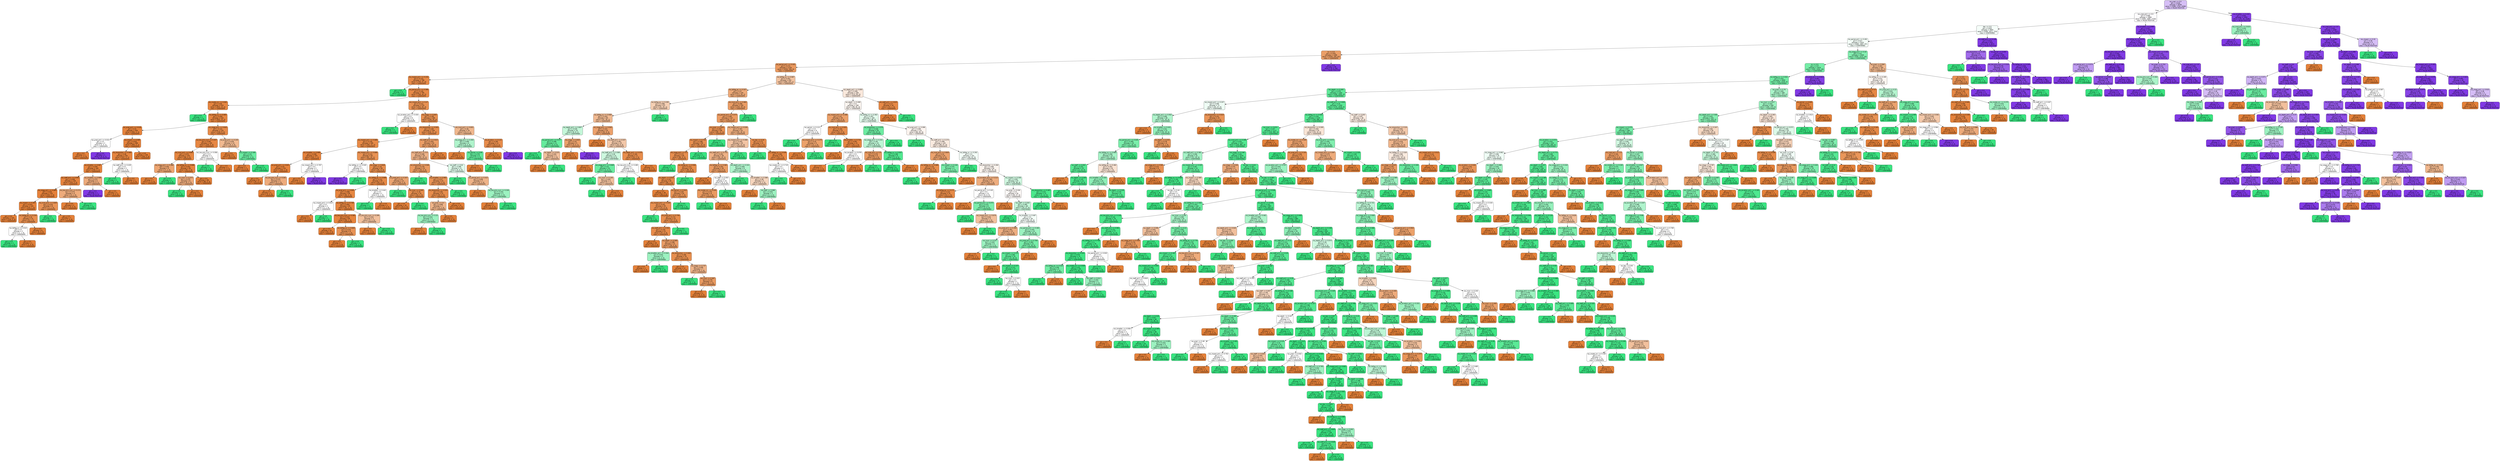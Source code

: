digraph Tree {
node [shape=box, style="filled, rounded", color="black", fontname=helvetica] ;
edge [fontname=helvetica] ;
0 [label="koi_srad <= 0.5\ngini = 0.626\nsamples = 6558\nvalue = [1586, 1704, 3268]\nclass = FALSE POSITIVE", fillcolor="#8139e552"] ;
1 [label="koi_srad_err2 <= 0.5\ngini = 0.666\nsamples = 4965\nvalue = [1560, 1685, 1720]\nclass = FALSE POSITIVE", fillcolor="#8139e503"] ;
0 -> 1 [labeldistance=2.5, labelangle=45, headlabel="True"] ;
2 [label="dec <= 0.5\ngini = 0.632\nsamples = 3955\nvalue = [1560, 1671, 724]\nclass = CONFIRMED", fillcolor="#39e5810c"] ;
1 -> 2 ;
3 [label="koi_period_err1 <= 0.491\ngini = 0.527\nsamples = 3324\nvalue = [1560, 1667, 97]\nclass = CONFIRMED", fillcolor="#39e5810f"] ;
2 -> 3 ;
4 [label="ra <= 0.5\ngini = 0.333\nsamples = 1286\nvalue = [1030, 194, 62]\nclass = CANDIDATE", fillcolor="#e58139c3"] ;
3 -> 4 ;
5 [label="koi_period_err1 <= 0.432\ngini = 0.274\nsamples = 1230\nvalue = [1030, 194, 6]\nclass = CANDIDATE", fillcolor="#e58139ce"] ;
4 -> 5 ;
6 [label="koi_impact_err1 <= 0.234\ngini = 0.123\nsamples = 798\nvalue = [746, 47, 5]\nclass = CANDIDATE", fillcolor="#e58139ed"] ;
5 -> 6 ;
7 [label="gini = 0.0\nsamples = 3\nvalue = [0, 3, 0]\nclass = CONFIRMED", fillcolor="#39e581ff"] ;
6 -> 7 ;
8 [label="koi_period_err1 <= 0.396\ngini = 0.116\nsamples = 795\nvalue = [746, 44, 5]\nclass = CANDIDATE", fillcolor="#e58139ee"] ;
6 -> 8 ;
9 [label="koi_model_snr <= 0.061\ngini = 0.06\nsamples = 519\nvalue = [503, 14, 2]\nclass = CANDIDATE", fillcolor="#e58139f7"] ;
8 -> 9 ;
10 [label="gini = 0.0\nsamples = 1\nvalue = [0, 1, 0]\nclass = CONFIRMED", fillcolor="#39e581ff"] ;
9 -> 10 ;
11 [label="koi_fpflag_co <= 0.683\ngini = 0.056\nsamples = 518\nvalue = [503, 13, 2]\nclass = CANDIDATE", fillcolor="#e58139f7"] ;
9 -> 11 ;
12 [label="koi_prad_err2 <= 0.018\ngini = 0.03\nsamples = 400\nvalue = [394, 4, 2]\nclass = CANDIDATE", fillcolor="#e58139fb"] ;
11 -> 12 ;
13 [label="koi_prad_err2 <= 0.014\ngini = 0.5\nsamples = 2\nvalue = [1, 0, 1]\nclass = CANDIDATE", fillcolor="#e5813900"] ;
12 -> 13 ;
14 [label="gini = 0.0\nsamples = 1\nvalue = [1, 0, 0]\nclass = CANDIDATE", fillcolor="#e58139ff"] ;
13 -> 14 ;
15 [label="gini = 0.0\nsamples = 1\nvalue = [0, 0, 1]\nclass = FALSE POSITIVE", fillcolor="#8139e5ff"] ;
13 -> 15 ;
16 [label="koi_impact <= 0.369\ngini = 0.025\nsamples = 398\nvalue = [393, 4, 1]\nclass = CANDIDATE", fillcolor="#e58139fc"] ;
12 -> 16 ;
17 [label="koi_disposition <= 0.565\ngini = 0.06\nsamples = 162\nvalue = [157, 4, 1]\nclass = CANDIDATE", fillcolor="#e58139f7"] ;
16 -> 17 ;
18 [label="koi_time0bk <= 0.997\ngini = 0.049\nsamples = 160\nvalue = [156, 3, 1]\nclass = CANDIDATE", fillcolor="#e58139f9"] ;
17 -> 18 ;
19 [label="koi_steff_err1 <= 0.955\ngini = 0.038\nsamples = 156\nvalue = [153, 3, 0]\nclass = CANDIDATE", fillcolor="#e58139fa"] ;
18 -> 19 ;
20 [label="koi_slogg_err1 <= 0.684\ngini = 0.026\nsamples = 152\nvalue = [150, 2, 0]\nclass = CANDIDATE", fillcolor="#e58139fc"] ;
19 -> 20 ;
21 [label="koi_impact <= 0.367\ngini = 0.014\nsamples = 144\nvalue = [143, 1, 0]\nclass = CANDIDATE", fillcolor="#e58139fd"] ;
20 -> 21 ;
22 [label="gini = 0.0\nsamples = 134\nvalue = [134, 0, 0]\nclass = CANDIDATE", fillcolor="#e58139ff"] ;
21 -> 22 ;
23 [label="koi_fpflag_ec <= 0.234\ngini = 0.18\nsamples = 10\nvalue = [9, 1, 0]\nclass = CANDIDATE", fillcolor="#e58139e3"] ;
21 -> 23 ;
24 [label="koi_fpflag_ss <= 0.515\ngini = 0.5\nsamples = 2\nvalue = [1, 1, 0]\nclass = CANDIDATE", fillcolor="#e5813900"] ;
23 -> 24 ;
25 [label="gini = 0.0\nsamples = 1\nvalue = [0, 1, 0]\nclass = CONFIRMED", fillcolor="#39e581ff"] ;
24 -> 25 ;
26 [label="gini = 0.0\nsamples = 1\nvalue = [1, 0, 0]\nclass = CANDIDATE", fillcolor="#e58139ff"] ;
24 -> 26 ;
27 [label="gini = 0.0\nsamples = 8\nvalue = [8, 0, 0]\nclass = CANDIDATE", fillcolor="#e58139ff"] ;
23 -> 27 ;
28 [label="koi_insol_err2 <= 0.855\ngini = 0.219\nsamples = 8\nvalue = [7, 1, 0]\nclass = CANDIDATE", fillcolor="#e58139db"] ;
20 -> 28 ;
29 [label="gini = 0.0\nsamples = 1\nvalue = [0, 1, 0]\nclass = CONFIRMED", fillcolor="#39e581ff"] ;
28 -> 29 ;
30 [label="gini = 0.0\nsamples = 7\nvalue = [7, 0, 0]\nclass = CANDIDATE", fillcolor="#e58139ff"] ;
28 -> 30 ;
31 [label="koi_tce_plnt_num <= 0.272\ngini = 0.375\nsamples = 4\nvalue = [3, 1, 0]\nclass = CANDIDATE", fillcolor="#e58139aa"] ;
19 -> 31 ;
32 [label="gini = 0.0\nsamples = 3\nvalue = [3, 0, 0]\nclass = CANDIDATE", fillcolor="#e58139ff"] ;
31 -> 32 ;
33 [label="gini = 0.0\nsamples = 1\nvalue = [0, 1, 0]\nclass = CONFIRMED", fillcolor="#39e581ff"] ;
31 -> 33 ;
34 [label="koi_time0bk <= 0.998\ngini = 0.375\nsamples = 4\nvalue = [3, 0, 1]\nclass = CANDIDATE", fillcolor="#e58139aa"] ;
18 -> 34 ;
35 [label="gini = 0.0\nsamples = 1\nvalue = [0, 0, 1]\nclass = FALSE POSITIVE", fillcolor="#8139e5ff"] ;
34 -> 35 ;
36 [label="gini = 0.0\nsamples = 3\nvalue = [3, 0, 0]\nclass = CANDIDATE", fillcolor="#e58139ff"] ;
34 -> 36 ;
37 [label="koi_steff_err2 <= 0.429\ngini = 0.5\nsamples = 2\nvalue = [1, 1, 0]\nclass = CANDIDATE", fillcolor="#e5813900"] ;
17 -> 37 ;
38 [label="gini = 0.0\nsamples = 1\nvalue = [0, 1, 0]\nclass = CONFIRMED", fillcolor="#39e581ff"] ;
37 -> 38 ;
39 [label="gini = 0.0\nsamples = 1\nvalue = [1, 0, 0]\nclass = CANDIDATE", fillcolor="#e58139ff"] ;
37 -> 39 ;
40 [label="gini = 0.0\nsamples = 236\nvalue = [236, 0, 0]\nclass = CANDIDATE", fillcolor="#e58139ff"] ;
16 -> 40 ;
41 [label="koi_slogg_err1 <= 0.642\ngini = 0.141\nsamples = 118\nvalue = [109, 9, 0]\nclass = CANDIDATE", fillcolor="#e58139ea"] ;
11 -> 41 ;
42 [label="koi_tce_plnt_num <= 0.357\ngini = 0.091\nsamples = 105\nvalue = [100, 5, 0]\nclass = CANDIDATE", fillcolor="#e58139f2"] ;
41 -> 42 ;
43 [label="koi_insol_err1 <= 0.665\ngini = 0.075\nsamples = 103\nvalue = [99, 4, 0]\nclass = CANDIDATE", fillcolor="#e58139f5"] ;
42 -> 43 ;
44 [label="koi_slogg_err2 <= 0.366\ngini = 0.346\nsamples = 9\nvalue = [7, 2, 0]\nclass = CANDIDATE", fillcolor="#e58139b6"] ;
43 -> 44 ;
45 [label="gini = 0.0\nsamples = 7\nvalue = [7, 0, 0]\nclass = CANDIDATE", fillcolor="#e58139ff"] ;
44 -> 45 ;
46 [label="gini = 0.0\nsamples = 2\nvalue = [0, 2, 0]\nclass = CONFIRMED", fillcolor="#39e581ff"] ;
44 -> 46 ;
47 [label="koi_fpflag_co <= 0.698\ngini = 0.042\nsamples = 94\nvalue = [92, 2, 0]\nclass = CANDIDATE", fillcolor="#e58139f9"] ;
43 -> 47 ;
48 [label="koi_insol <= 0.373\ngini = 0.375\nsamples = 8\nvalue = [6, 2, 0]\nclass = CANDIDATE", fillcolor="#e58139aa"] ;
47 -> 48 ;
49 [label="gini = 0.0\nsamples = 2\nvalue = [0, 2, 0]\nclass = CONFIRMED", fillcolor="#39e581ff"] ;
48 -> 49 ;
50 [label="gini = 0.0\nsamples = 6\nvalue = [6, 0, 0]\nclass = CANDIDATE", fillcolor="#e58139ff"] ;
48 -> 50 ;
51 [label="gini = 0.0\nsamples = 86\nvalue = [86, 0, 0]\nclass = CANDIDATE", fillcolor="#e58139ff"] ;
47 -> 51 ;
52 [label="koi_tce_plnt_num <= 0.358\ngini = 0.5\nsamples = 2\nvalue = [1, 1, 0]\nclass = CANDIDATE", fillcolor="#e5813900"] ;
42 -> 52 ;
53 [label="gini = 0.0\nsamples = 1\nvalue = [0, 1, 0]\nclass = CONFIRMED", fillcolor="#39e581ff"] ;
52 -> 53 ;
54 [label="gini = 0.0\nsamples = 1\nvalue = [1, 0, 0]\nclass = CANDIDATE", fillcolor="#e58139ff"] ;
52 -> 54 ;
55 [label="koi_prad_err2 <= 0.245\ngini = 0.426\nsamples = 13\nvalue = [9, 4, 0]\nclass = CANDIDATE", fillcolor="#e581398e"] ;
41 -> 55 ;
56 [label="gini = 0.0\nsamples = 8\nvalue = [8, 0, 0]\nclass = CANDIDATE", fillcolor="#e58139ff"] ;
55 -> 56 ;
57 [label="koi_impact <= 0.189\ngini = 0.32\nsamples = 5\nvalue = [1, 4, 0]\nclass = CONFIRMED", fillcolor="#39e581bf"] ;
55 -> 57 ;
58 [label="gini = 0.0\nsamples = 1\nvalue = [1, 0, 0]\nclass = CANDIDATE", fillcolor="#e58139ff"] ;
57 -> 58 ;
59 [label="gini = 0.0\nsamples = 4\nvalue = [0, 4, 0]\nclass = CONFIRMED", fillcolor="#39e581ff"] ;
57 -> 59 ;
60 [label="koi_impact_err1 <= 0.47\ngini = 0.213\nsamples = 276\nvalue = [243, 30, 3]\nclass = CANDIDATE", fillcolor="#e58139dd"] ;
8 -> 60 ;
61 [label="koi_duration_err1 <= 0.434\ngini = 0.5\nsamples = 8\nvalue = [4, 4, 0]\nclass = CANDIDATE", fillcolor="#e5813900"] ;
60 -> 61 ;
62 [label="gini = 0.0\nsamples = 4\nvalue = [0, 4, 0]\nclass = CONFIRMED", fillcolor="#39e581ff"] ;
61 -> 62 ;
63 [label="gini = 0.0\nsamples = 4\nvalue = [4, 0, 0]\nclass = CANDIDATE", fillcolor="#e58139ff"] ;
61 -> 63 ;
64 [label="koi_slogg <= 0.945\ngini = 0.195\nsamples = 268\nvalue = [239, 26, 3]\nclass = CANDIDATE", fillcolor="#e58139e0"] ;
60 -> 64 ;
65 [label="koi_disposition <= 0.502\ngini = 0.169\nsamples = 249\nvalue = [226, 21, 2]\nclass = CANDIDATE", fillcolor="#e58139e5"] ;
64 -> 65 ;
66 [label="koi_impact_err1 <= 0.686\ngini = 0.126\nsamples = 195\nvalue = [182, 11, 2]\nclass = CANDIDATE", fillcolor="#e58139ed"] ;
65 -> 66 ;
67 [label="koi_time0bk <= 0.999\ngini = 0.038\nsamples = 103\nvalue = [101, 1, 1]\nclass = CANDIDATE", fillcolor="#e58139fa"] ;
66 -> 67 ;
68 [label="koi_prad_err1 <= 0.822\ngini = 0.02\nsamples = 101\nvalue = [100, 1, 0]\nclass = CANDIDATE", fillcolor="#e58139fc"] ;
67 -> 68 ;
69 [label="gini = 0.0\nsamples = 97\nvalue = [97, 0, 0]\nclass = CANDIDATE", fillcolor="#e58139ff"] ;
68 -> 69 ;
70 [label="koi_tce_plnt_num <= 0.261\ngini = 0.375\nsamples = 4\nvalue = [3, 1, 0]\nclass = CANDIDATE", fillcolor="#e58139aa"] ;
68 -> 70 ;
71 [label="gini = 0.0\nsamples = 3\nvalue = [3, 0, 0]\nclass = CANDIDATE", fillcolor="#e58139ff"] ;
70 -> 71 ;
72 [label="gini = 0.0\nsamples = 1\nvalue = [0, 1, 0]\nclass = CONFIRMED", fillcolor="#39e581ff"] ;
70 -> 72 ;
73 [label="koi_impact_err2 <= 0.767\ngini = 0.5\nsamples = 2\nvalue = [1, 0, 1]\nclass = CANDIDATE", fillcolor="#e5813900"] ;
67 -> 73 ;
74 [label="gini = 0.0\nsamples = 1\nvalue = [1, 0, 0]\nclass = CANDIDATE", fillcolor="#e58139ff"] ;
73 -> 74 ;
75 [label="gini = 0.0\nsamples = 1\nvalue = [0, 0, 1]\nclass = FALSE POSITIVE", fillcolor="#8139e5ff"] ;
73 -> 75 ;
76 [label="koi_impact_err1 <= 0.688\ngini = 0.213\nsamples = 92\nvalue = [81, 10, 1]\nclass = CANDIDATE", fillcolor="#e58139dd"] ;
66 -> 76 ;
77 [label="koi_fpflag_ss <= 0.545\ngini = 0.5\nsamples = 2\nvalue = [0, 1, 1]\nclass = CONFIRMED", fillcolor="#39e58100"] ;
76 -> 77 ;
78 [label="gini = 0.0\nsamples = 1\nvalue = [0, 0, 1]\nclass = FALSE POSITIVE", fillcolor="#8139e5ff"] ;
77 -> 78 ;
79 [label="gini = 0.0\nsamples = 1\nvalue = [0, 1, 0]\nclass = CONFIRMED", fillcolor="#39e581ff"] ;
77 -> 79 ;
80 [label="koi_slogg <= 0.828\ngini = 0.18\nsamples = 90\nvalue = [81, 9, 0]\nclass = CANDIDATE", fillcolor="#e58139e3"] ;
76 -> 80 ;
81 [label="koi_fpflag_ec <= 0.906\ngini = 0.112\nsamples = 67\nvalue = [63, 4, 0]\nclass = CANDIDATE", fillcolor="#e58139ef"] ;
80 -> 81 ;
82 [label="koi_prad_err1 <= 0.006\ngini = 0.088\nsamples = 65\nvalue = [62, 3, 0]\nclass = CANDIDATE", fillcolor="#e58139f3"] ;
81 -> 82 ;
83 [label="koi_impact_err2 <= 0.614\ngini = 0.5\nsamples = 2\nvalue = [1, 1, 0]\nclass = CANDIDATE", fillcolor="#e5813900"] ;
82 -> 83 ;
84 [label="gini = 0.0\nsamples = 1\nvalue = [1, 0, 0]\nclass = CANDIDATE", fillcolor="#e58139ff"] ;
83 -> 84 ;
85 [label="gini = 0.0\nsamples = 1\nvalue = [0, 1, 0]\nclass = CONFIRMED", fillcolor="#39e581ff"] ;
83 -> 85 ;
86 [label="koi_fpflag_co <= 0.748\ngini = 0.061\nsamples = 63\nvalue = [61, 2, 0]\nclass = CANDIDATE", fillcolor="#e58139f7"] ;
82 -> 86 ;
87 [label="koi_tce_plnt_num <= 0.392\ngini = 0.033\nsamples = 60\nvalue = [59, 1, 0]\nclass = CANDIDATE", fillcolor="#e58139fb"] ;
86 -> 87 ;
88 [label="gini = 0.0\nsamples = 52\nvalue = [52, 0, 0]\nclass = CANDIDATE", fillcolor="#e58139ff"] ;
87 -> 88 ;
89 [label="koi_fpflag_co <= 0.605\ngini = 0.219\nsamples = 8\nvalue = [7, 1, 0]\nclass = CANDIDATE", fillcolor="#e58139db"] ;
87 -> 89 ;
90 [label="gini = 0.0\nsamples = 7\nvalue = [7, 0, 0]\nclass = CANDIDATE", fillcolor="#e58139ff"] ;
89 -> 90 ;
91 [label="gini = 0.0\nsamples = 1\nvalue = [0, 1, 0]\nclass = CONFIRMED", fillcolor="#39e581ff"] ;
89 -> 91 ;
92 [label="koi_tce_plnt_num <= 0.299\ngini = 0.444\nsamples = 3\nvalue = [2, 1, 0]\nclass = CANDIDATE", fillcolor="#e581397f"] ;
86 -> 92 ;
93 [label="gini = 0.0\nsamples = 2\nvalue = [2, 0, 0]\nclass = CANDIDATE", fillcolor="#e58139ff"] ;
92 -> 93 ;
94 [label="gini = 0.0\nsamples = 1\nvalue = [0, 1, 0]\nclass = CONFIRMED", fillcolor="#39e581ff"] ;
92 -> 94 ;
95 [label="koi_time0bk <= 0.442\ngini = 0.5\nsamples = 2\nvalue = [1, 1, 0]\nclass = CANDIDATE", fillcolor="#e5813900"] ;
81 -> 95 ;
96 [label="gini = 0.0\nsamples = 1\nvalue = [0, 1, 0]\nclass = CONFIRMED", fillcolor="#39e581ff"] ;
95 -> 96 ;
97 [label="gini = 0.0\nsamples = 1\nvalue = [1, 0, 0]\nclass = CANDIDATE", fillcolor="#e58139ff"] ;
95 -> 97 ;
98 [label="koi_prad_err2 <= 0.347\ngini = 0.34\nsamples = 23\nvalue = [18, 5, 0]\nclass = CANDIDATE", fillcolor="#e58139b8"] ;
80 -> 98 ;
99 [label="gini = 0.0\nsamples = 3\nvalue = [0, 3, 0]\nclass = CONFIRMED", fillcolor="#39e581ff"] ;
98 -> 99 ;
100 [label="koi_insol <= 0.505\ngini = 0.18\nsamples = 20\nvalue = [18, 2, 0]\nclass = CANDIDATE", fillcolor="#e58139e3"] ;
98 -> 100 ;
101 [label="gini = 0.0\nsamples = 18\nvalue = [18, 0, 0]\nclass = CANDIDATE", fillcolor="#e58139ff"] ;
100 -> 101 ;
102 [label="gini = 0.0\nsamples = 2\nvalue = [0, 2, 0]\nclass = CONFIRMED", fillcolor="#39e581ff"] ;
100 -> 102 ;
103 [label="koi_steff_err2 <= 0.621\ngini = 0.302\nsamples = 54\nvalue = [44, 10, 0]\nclass = CANDIDATE", fillcolor="#e58139c5"] ;
65 -> 103 ;
104 [label="koi_steff_err2 <= 0.5\ngini = 0.408\nsamples = 35\nvalue = [25, 10, 0]\nclass = CANDIDATE", fillcolor="#e5813999"] ;
103 -> 104 ;
105 [label="koi_disposition <= 0.506\ngini = 0.278\nsamples = 24\nvalue = [20, 4, 0]\nclass = CANDIDATE", fillcolor="#e58139cc"] ;
104 -> 105 ;
106 [label="gini = 0.0\nsamples = 1\nvalue = [0, 1, 0]\nclass = CONFIRMED", fillcolor="#39e581ff"] ;
105 -> 106 ;
107 [label="koi_time0bk <= 0.992\ngini = 0.227\nsamples = 23\nvalue = [20, 3, 0]\nclass = CANDIDATE", fillcolor="#e58139d9"] ;
105 -> 107 ;
108 [label="koi_disposition <= 0.525\ngini = 0.165\nsamples = 22\nvalue = [20, 2, 0]\nclass = CANDIDATE", fillcolor="#e58139e6"] ;
107 -> 108 ;
109 [label="koi_prad <= 0.4\ngini = 0.408\nsamples = 7\nvalue = [5, 2, 0]\nclass = CANDIDATE", fillcolor="#e5813999"] ;
108 -> 109 ;
110 [label="koi_tce_plnt_num <= 0.23\ngini = 0.444\nsamples = 3\nvalue = [1, 2, 0]\nclass = CONFIRMED", fillcolor="#39e5817f"] ;
109 -> 110 ;
111 [label="gini = 0.0\nsamples = 1\nvalue = [1, 0, 0]\nclass = CANDIDATE", fillcolor="#e58139ff"] ;
110 -> 111 ;
112 [label="gini = 0.0\nsamples = 2\nvalue = [0, 2, 0]\nclass = CONFIRMED", fillcolor="#39e581ff"] ;
110 -> 112 ;
113 [label="gini = 0.0\nsamples = 4\nvalue = [4, 0, 0]\nclass = CANDIDATE", fillcolor="#e58139ff"] ;
109 -> 113 ;
114 [label="gini = 0.0\nsamples = 15\nvalue = [15, 0, 0]\nclass = CANDIDATE", fillcolor="#e58139ff"] ;
108 -> 114 ;
115 [label="gini = 0.0\nsamples = 1\nvalue = [0, 1, 0]\nclass = CONFIRMED", fillcolor="#39e581ff"] ;
107 -> 115 ;
116 [label="koi_steff <= 0.02\ngini = 0.496\nsamples = 11\nvalue = [5, 6, 0]\nclass = CONFIRMED", fillcolor="#39e5812a"] ;
104 -> 116 ;
117 [label="gini = 0.0\nsamples = 4\nvalue = [0, 4, 0]\nclass = CONFIRMED", fillcolor="#39e581ff"] ;
116 -> 117 ;
118 [label="koi_period_err1 <= 0.422\ngini = 0.408\nsamples = 7\nvalue = [5, 2, 0]\nclass = CANDIDATE", fillcolor="#e5813999"] ;
116 -> 118 ;
119 [label="gini = 0.0\nsamples = 4\nvalue = [4, 0, 0]\nclass = CANDIDATE", fillcolor="#e58139ff"] ;
118 -> 119 ;
120 [label="koi_tce_plnt_num <= 0.256\ngini = 0.444\nsamples = 3\nvalue = [1, 2, 0]\nclass = CONFIRMED", fillcolor="#39e5817f"] ;
118 -> 120 ;
121 [label="gini = 0.0\nsamples = 1\nvalue = [1, 0, 0]\nclass = CANDIDATE", fillcolor="#e58139ff"] ;
120 -> 121 ;
122 [label="gini = 0.0\nsamples = 2\nvalue = [0, 2, 0]\nclass = CONFIRMED", fillcolor="#39e581ff"] ;
120 -> 122 ;
123 [label="gini = 0.0\nsamples = 19\nvalue = [19, 0, 0]\nclass = CANDIDATE", fillcolor="#e58139ff"] ;
103 -> 123 ;
124 [label="koi_insol_err2 <= 0.653\ngini = 0.46\nsamples = 19\nvalue = [13, 5, 1]\nclass = CANDIDATE", fillcolor="#e5813992"] ;
64 -> 124 ;
125 [label="koi_slogg_err1 <= 0.393\ngini = 0.469\nsamples = 8\nvalue = [3, 5, 0]\nclass = CONFIRMED", fillcolor="#39e58166"] ;
124 -> 125 ;
126 [label="gini = 0.0\nsamples = 2\nvalue = [2, 0, 0]\nclass = CANDIDATE", fillcolor="#e58139ff"] ;
125 -> 126 ;
127 [label="koi_period <= 0.08\ngini = 0.278\nsamples = 6\nvalue = [1, 5, 0]\nclass = CONFIRMED", fillcolor="#39e581cc"] ;
125 -> 127 ;
128 [label="gini = 0.0\nsamples = 1\nvalue = [1, 0, 0]\nclass = CANDIDATE", fillcolor="#e58139ff"] ;
127 -> 128 ;
129 [label="gini = 0.0\nsamples = 5\nvalue = [0, 5, 0]\nclass = CONFIRMED", fillcolor="#39e581ff"] ;
127 -> 129 ;
130 [label="koi_duration <= 0.131\ngini = 0.165\nsamples = 11\nvalue = [10, 0, 1]\nclass = CANDIDATE", fillcolor="#e58139e6"] ;
124 -> 130 ;
131 [label="gini = 0.0\nsamples = 10\nvalue = [10, 0, 0]\nclass = CANDIDATE", fillcolor="#e58139ff"] ;
130 -> 131 ;
132 [label="gini = 0.0\nsamples = 1\nvalue = [0, 0, 1]\nclass = FALSE POSITIVE", fillcolor="#8139e5ff"] ;
130 -> 132 ;
133 [label="koi_fpflag_co <= 0.667\ngini = 0.452\nsamples = 432\nvalue = [284, 147, 1]\nclass = CANDIDATE", fillcolor="#e581397b"] ;
5 -> 133 ;
134 [label="koi_fpflag_ec <= 0.327\ngini = 0.37\nsamples = 226\nvalue = [171, 54, 1]\nclass = CANDIDATE", fillcolor="#e58139ad"] ;
133 -> 134 ;
135 [label="koi_fpflag_ec <= 0.295\ngini = 0.486\nsamples = 67\nvalue = [41, 25, 1]\nclass = CANDIDATE", fillcolor="#e5813961"] ;
134 -> 135 ;
136 [label="koi_fpflag_co <= 0.608\ngini = 0.443\nsamples = 60\nvalue = [41, 18, 1]\nclass = CANDIDATE", fillcolor="#e581398c"] ;
135 -> 136 ;
137 [label="koi_depth_err1 <= 0.807\ngini = 0.539\nsamples = 16\nvalue = [6, 9, 1]\nclass = CONFIRMED", fillcolor="#39e5814c"] ;
136 -> 137 ;
138 [label="koi_period_err1 <= 0.477\ngini = 0.298\nsamples = 11\nvalue = [2, 9, 0]\nclass = CONFIRMED", fillcolor="#39e581c6"] ;
137 -> 138 ;
139 [label="gini = 0.0\nsamples = 8\nvalue = [0, 8, 0]\nclass = CONFIRMED", fillcolor="#39e581ff"] ;
138 -> 139 ;
140 [label="koi_depth <= 0.523\ngini = 0.444\nsamples = 3\nvalue = [2, 1, 0]\nclass = CANDIDATE", fillcolor="#e581397f"] ;
138 -> 140 ;
141 [label="gini = 0.0\nsamples = 2\nvalue = [2, 0, 0]\nclass = CANDIDATE", fillcolor="#e58139ff"] ;
140 -> 141 ;
142 [label="gini = 0.0\nsamples = 1\nvalue = [0, 1, 0]\nclass = CONFIRMED", fillcolor="#39e581ff"] ;
140 -> 142 ;
143 [label="koi_slogg <= 0.832\ngini = 0.32\nsamples = 5\nvalue = [4, 0, 1]\nclass = CANDIDATE", fillcolor="#e58139bf"] ;
137 -> 143 ;
144 [label="gini = 0.0\nsamples = 4\nvalue = [4, 0, 0]\nclass = CANDIDATE", fillcolor="#e58139ff"] ;
143 -> 144 ;
145 [label="gini = 0.0\nsamples = 1\nvalue = [0, 0, 1]\nclass = FALSE POSITIVE", fillcolor="#8139e5ff"] ;
143 -> 145 ;
146 [label="koi_slogg_err1 <= 0.563\ngini = 0.325\nsamples = 44\nvalue = [35, 9, 0]\nclass = CANDIDATE", fillcolor="#e58139bd"] ;
136 -> 146 ;
147 [label="gini = 0.0\nsamples = 19\nvalue = [19, 0, 0]\nclass = CANDIDATE", fillcolor="#e58139ff"] ;
146 -> 147 ;
148 [label="koi_steff_err2 <= 0.537\ngini = 0.461\nsamples = 25\nvalue = [16, 9, 0]\nclass = CANDIDATE", fillcolor="#e5813970"] ;
146 -> 148 ;
149 [label="koi_steff_err2 <= 0.306\ngini = 0.49\nsamples = 14\nvalue = [6, 8, 0]\nclass = CONFIRMED", fillcolor="#39e58140"] ;
148 -> 149 ;
150 [label="gini = 0.0\nsamples = 4\nvalue = [4, 0, 0]\nclass = CANDIDATE", fillcolor="#e58139ff"] ;
149 -> 150 ;
151 [label="koi_slogg_err1 <= 0.669\ngini = 0.32\nsamples = 10\nvalue = [2, 8, 0]\nclass = CONFIRMED", fillcolor="#39e581bf"] ;
149 -> 151 ;
152 [label="gini = 0.0\nsamples = 7\nvalue = [0, 7, 0]\nclass = CONFIRMED", fillcolor="#39e581ff"] ;
151 -> 152 ;
153 [label="koi_insol <= 0.156\ngini = 0.444\nsamples = 3\nvalue = [2, 1, 0]\nclass = CANDIDATE", fillcolor="#e581397f"] ;
151 -> 153 ;
154 [label="gini = 0.0\nsamples = 1\nvalue = [0, 1, 0]\nclass = CONFIRMED", fillcolor="#39e581ff"] ;
153 -> 154 ;
155 [label="gini = 0.0\nsamples = 2\nvalue = [2, 0, 0]\nclass = CANDIDATE", fillcolor="#e58139ff"] ;
153 -> 155 ;
156 [label="koi_depth_err1 <= 0.375\ngini = 0.165\nsamples = 11\nvalue = [10, 1, 0]\nclass = CANDIDATE", fillcolor="#e58139e6"] ;
148 -> 156 ;
157 [label="koi_tce_plnt_num <= 0.285\ngini = 0.5\nsamples = 2\nvalue = [1, 1, 0]\nclass = CANDIDATE", fillcolor="#e5813900"] ;
156 -> 157 ;
158 [label="gini = 0.0\nsamples = 1\nvalue = [0, 1, 0]\nclass = CONFIRMED", fillcolor="#39e581ff"] ;
157 -> 158 ;
159 [label="gini = 0.0\nsamples = 1\nvalue = [1, 0, 0]\nclass = CANDIDATE", fillcolor="#e58139ff"] ;
157 -> 159 ;
160 [label="gini = 0.0\nsamples = 9\nvalue = [9, 0, 0]\nclass = CANDIDATE", fillcolor="#e58139ff"] ;
156 -> 160 ;
161 [label="gini = 0.0\nsamples = 7\nvalue = [0, 7, 0]\nclass = CONFIRMED", fillcolor="#39e581ff"] ;
135 -> 161 ;
162 [label="koi_insol_err2 <= 0.983\ngini = 0.298\nsamples = 159\nvalue = [130, 29, 0]\nclass = CANDIDATE", fillcolor="#e58139c6"] ;
134 -> 162 ;
163 [label="koi_period_err1 <= 0.474\ngini = 0.285\nsamples = 157\nvalue = [130, 27, 0]\nclass = CANDIDATE", fillcolor="#e58139ca"] ;
162 -> 163 ;
164 [label="koi_prad <= 0.833\ngini = 0.203\nsamples = 96\nvalue = [85, 11, 0]\nclass = CANDIDATE", fillcolor="#e58139de"] ;
163 -> 164 ;
165 [label="koi_impact <= 0.724\ngini = 0.188\nsamples = 95\nvalue = [85, 10, 0]\nclass = CANDIDATE", fillcolor="#e58139e1"] ;
164 -> 165 ;
166 [label="koi_slogg_err2 <= 0.0\ngini = 0.173\nsamples = 94\nvalue = [85, 9, 0]\nclass = CANDIDATE", fillcolor="#e58139e4"] ;
165 -> 166 ;
167 [label="gini = 0.0\nsamples = 1\nvalue = [0, 1, 0]\nclass = CONFIRMED", fillcolor="#39e581ff"] ;
166 -> 167 ;
168 [label="koi_fpflag_ec <= 0.936\ngini = 0.157\nsamples = 93\nvalue = [85, 8, 0]\nclass = CANDIDATE", fillcolor="#e58139e7"] ;
166 -> 168 ;
169 [label="koi_depth <= 0.515\ngini = 0.141\nsamples = 92\nvalue = [85, 7, 0]\nclass = CANDIDATE", fillcolor="#e58139ea"] ;
168 -> 169 ;
170 [label="gini = 0.0\nsamples = 38\nvalue = [38, 0, 0]\nclass = CANDIDATE", fillcolor="#e58139ff"] ;
169 -> 170 ;
171 [label="koi_period <= 0.553\ngini = 0.226\nsamples = 54\nvalue = [47, 7, 0]\nclass = CANDIDATE", fillcolor="#e58139d9"] ;
169 -> 171 ;
172 [label="koi_impact_err2 <= 0.433\ngini = 0.201\nsamples = 53\nvalue = [47, 6, 0]\nclass = CANDIDATE", fillcolor="#e58139de"] ;
171 -> 172 ;
173 [label="gini = 0.0\nsamples = 1\nvalue = [0, 1, 0]\nclass = CONFIRMED", fillcolor="#39e581ff"] ;
172 -> 173 ;
174 [label="koi_prad_err1 <= 0.756\ngini = 0.174\nsamples = 52\nvalue = [47, 5, 0]\nclass = CANDIDATE", fillcolor="#e58139e4"] ;
172 -> 174 ;
175 [label="koi_steff_err2 <= 0.552\ngini = 0.145\nsamples = 51\nvalue = [47, 4, 0]\nclass = CANDIDATE", fillcolor="#e58139e9"] ;
174 -> 175 ;
176 [label="gini = 0.0\nsamples = 29\nvalue = [29, 0, 0]\nclass = CANDIDATE", fillcolor="#e58139ff"] ;
175 -> 176 ;
177 [label="koi_depth <= 0.585\ngini = 0.298\nsamples = 22\nvalue = [18, 4, 0]\nclass = CANDIDATE", fillcolor="#e58139c6"] ;
175 -> 177 ;
178 [label="koi_time0bk_err1 <= 0.344\ngini = 0.444\nsamples = 3\nvalue = [1, 2, 0]\nclass = CONFIRMED", fillcolor="#39e5817f"] ;
177 -> 178 ;
179 [label="gini = 0.0\nsamples = 1\nvalue = [1, 0, 0]\nclass = CANDIDATE", fillcolor="#e58139ff"] ;
178 -> 179 ;
180 [label="gini = 0.0\nsamples = 2\nvalue = [0, 2, 0]\nclass = CONFIRMED", fillcolor="#39e581ff"] ;
178 -> 180 ;
181 [label="koi_disposition <= 0.461\ngini = 0.188\nsamples = 19\nvalue = [17, 2, 0]\nclass = CANDIDATE", fillcolor="#e58139e1"] ;
177 -> 181 ;
182 [label="gini = 0.0\nsamples = 12\nvalue = [12, 0, 0]\nclass = CANDIDATE", fillcolor="#e58139ff"] ;
181 -> 182 ;
183 [label="koi_slogg <= 0.737\ngini = 0.408\nsamples = 7\nvalue = [5, 2, 0]\nclass = CANDIDATE", fillcolor="#e5813999"] ;
181 -> 183 ;
184 [label="gini = 0.0\nsamples = 1\nvalue = [0, 1, 0]\nclass = CONFIRMED", fillcolor="#39e581ff"] ;
183 -> 184 ;
185 [label="koi_insol <= 0.367\ngini = 0.278\nsamples = 6\nvalue = [5, 1, 0]\nclass = CANDIDATE", fillcolor="#e58139cc"] ;
183 -> 185 ;
186 [label="gini = 0.0\nsamples = 5\nvalue = [5, 0, 0]\nclass = CANDIDATE", fillcolor="#e58139ff"] ;
185 -> 186 ;
187 [label="gini = 0.0\nsamples = 1\nvalue = [0, 1, 0]\nclass = CONFIRMED", fillcolor="#39e581ff"] ;
185 -> 187 ;
188 [label="gini = 0.0\nsamples = 1\nvalue = [0, 1, 0]\nclass = CONFIRMED", fillcolor="#39e581ff"] ;
174 -> 188 ;
189 [label="gini = 0.0\nsamples = 1\nvalue = [0, 1, 0]\nclass = CONFIRMED", fillcolor="#39e581ff"] ;
171 -> 189 ;
190 [label="gini = 0.0\nsamples = 1\nvalue = [0, 1, 0]\nclass = CONFIRMED", fillcolor="#39e581ff"] ;
168 -> 190 ;
191 [label="gini = 0.0\nsamples = 1\nvalue = [0, 1, 0]\nclass = CONFIRMED", fillcolor="#39e581ff"] ;
165 -> 191 ;
192 [label="gini = 0.0\nsamples = 1\nvalue = [0, 1, 0]\nclass = CONFIRMED", fillcolor="#39e581ff"] ;
164 -> 192 ;
193 [label="koi_impact_err2 <= 0.539\ngini = 0.387\nsamples = 61\nvalue = [45, 16, 0]\nclass = CANDIDATE", fillcolor="#e58139a4"] ;
163 -> 193 ;
194 [label="koi_impact_err2 <= 0.496\ngini = 0.455\nsamples = 40\nvalue = [26, 14, 0]\nclass = CANDIDATE", fillcolor="#e5813976"] ;
193 -> 194 ;
195 [label="koi_steff_err2 <= 0.731\ngini = 0.401\nsamples = 36\nvalue = [26, 10, 0]\nclass = CANDIDATE", fillcolor="#e581399d"] ;
194 -> 195 ;
196 [label="koi_fpflag_nt <= 0.382\ngini = 0.293\nsamples = 28\nvalue = [23, 5, 0]\nclass = CANDIDATE", fillcolor="#e58139c8"] ;
195 -> 196 ;
197 [label="gini = 0.0\nsamples = 18\nvalue = [18, 0, 0]\nclass = CANDIDATE", fillcolor="#e58139ff"] ;
196 -> 197 ;
198 [label="koi_steff <= 0.053\ngini = 0.5\nsamples = 10\nvalue = [5, 5, 0]\nclass = CANDIDATE", fillcolor="#e5813900"] ;
196 -> 198 ;
199 [label="koi_model_snr <= 0.435\ngini = 0.278\nsamples = 6\nvalue = [5, 1, 0]\nclass = CANDIDATE", fillcolor="#e58139cc"] ;
198 -> 199 ;
200 [label="gini = 0.0\nsamples = 1\nvalue = [0, 1, 0]\nclass = CONFIRMED", fillcolor="#39e581ff"] ;
199 -> 200 ;
201 [label="gini = 0.0\nsamples = 5\nvalue = [5, 0, 0]\nclass = CANDIDATE", fillcolor="#e58139ff"] ;
199 -> 201 ;
202 [label="gini = 0.0\nsamples = 4\nvalue = [0, 4, 0]\nclass = CONFIRMED", fillcolor="#39e581ff"] ;
198 -> 202 ;
203 [label="koi_depth_err1 <= 0.324\ngini = 0.469\nsamples = 8\nvalue = [3, 5, 0]\nclass = CONFIRMED", fillcolor="#39e58166"] ;
195 -> 203 ;
204 [label="gini = 0.0\nsamples = 3\nvalue = [0, 3, 0]\nclass = CONFIRMED", fillcolor="#39e581ff"] ;
203 -> 204 ;
205 [label="koi_time0bk <= 0.386\ngini = 0.48\nsamples = 5\nvalue = [3, 2, 0]\nclass = CANDIDATE", fillcolor="#e5813955"] ;
203 -> 205 ;
206 [label="gini = 0.0\nsamples = 2\nvalue = [2, 0, 0]\nclass = CANDIDATE", fillcolor="#e58139ff"] ;
205 -> 206 ;
207 [label="koi_steff <= 0.089\ngini = 0.444\nsamples = 3\nvalue = [1, 2, 0]\nclass = CONFIRMED", fillcolor="#39e5817f"] ;
205 -> 207 ;
208 [label="gini = 0.0\nsamples = 2\nvalue = [0, 2, 0]\nclass = CONFIRMED", fillcolor="#39e581ff"] ;
207 -> 208 ;
209 [label="gini = 0.0\nsamples = 1\nvalue = [1, 0, 0]\nclass = CANDIDATE", fillcolor="#e58139ff"] ;
207 -> 209 ;
210 [label="gini = 0.0\nsamples = 4\nvalue = [0, 4, 0]\nclass = CONFIRMED", fillcolor="#39e581ff"] ;
194 -> 210 ;
211 [label="koi_teq <= 0.34\ngini = 0.172\nsamples = 21\nvalue = [19, 2, 0]\nclass = CANDIDATE", fillcolor="#e58139e4"] ;
193 -> 211 ;
212 [label="gini = 0.0\nsamples = 1\nvalue = [0, 1, 0]\nclass = CONFIRMED", fillcolor="#39e581ff"] ;
211 -> 212 ;
213 [label="koi_fpflag_co <= 0.539\ngini = 0.095\nsamples = 20\nvalue = [19, 1, 0]\nclass = CANDIDATE", fillcolor="#e58139f2"] ;
211 -> 213 ;
214 [label="koi_model_snr <= 0.719\ngini = 0.5\nsamples = 2\nvalue = [1, 1, 0]\nclass = CANDIDATE", fillcolor="#e5813900"] ;
213 -> 214 ;
215 [label="gini = 0.0\nsamples = 1\nvalue = [0, 1, 0]\nclass = CONFIRMED", fillcolor="#39e581ff"] ;
214 -> 215 ;
216 [label="gini = 0.0\nsamples = 1\nvalue = [1, 0, 0]\nclass = CANDIDATE", fillcolor="#e58139ff"] ;
214 -> 216 ;
217 [label="gini = 0.0\nsamples = 18\nvalue = [18, 0, 0]\nclass = CANDIDATE", fillcolor="#e58139ff"] ;
213 -> 217 ;
218 [label="gini = 0.0\nsamples = 2\nvalue = [0, 2, 0]\nclass = CONFIRMED", fillcolor="#39e581ff"] ;
162 -> 218 ;
219 [label="koi_depth_err1 <= 0.859\ngini = 0.495\nsamples = 206\nvalue = [113, 93, 0]\nclass = CANDIDATE", fillcolor="#e581392d"] ;
133 -> 219 ;
220 [label="koi_depth <= 0.406\ngini = 0.5\nsamples = 190\nvalue = [98, 92, 0]\nclass = CANDIDATE", fillcolor="#e5813910"] ;
219 -> 220 ;
221 [label="koi_impact_err2 <= 0.288\ngini = 0.32\nsamples = 30\nvalue = [24, 6, 0]\nclass = CANDIDATE", fillcolor="#e58139bf"] ;
220 -> 221 ;
222 [label="koi_period <= 0.113\ngini = 0.5\nsamples = 8\nvalue = [4, 4, 0]\nclass = CANDIDATE", fillcolor="#e5813900"] ;
221 -> 222 ;
223 [label="gini = 0.0\nsamples = 3\nvalue = [0, 3, 0]\nclass = CONFIRMED", fillcolor="#39e581ff"] ;
222 -> 223 ;
224 [label="koi_impact_err2 <= 0.275\ngini = 0.32\nsamples = 5\nvalue = [4, 1, 0]\nclass = CANDIDATE", fillcolor="#e58139bf"] ;
222 -> 224 ;
225 [label="gini = 0.0\nsamples = 4\nvalue = [4, 0, 0]\nclass = CANDIDATE", fillcolor="#e58139ff"] ;
224 -> 225 ;
226 [label="gini = 0.0\nsamples = 1\nvalue = [0, 1, 0]\nclass = CONFIRMED", fillcolor="#39e581ff"] ;
224 -> 226 ;
227 [label="koi_insol_err2 <= 0.503\ngini = 0.165\nsamples = 22\nvalue = [20, 2, 0]\nclass = CANDIDATE", fillcolor="#e58139e6"] ;
221 -> 227 ;
228 [label="gini = 0.0\nsamples = 1\nvalue = [0, 1, 0]\nclass = CONFIRMED", fillcolor="#39e581ff"] ;
227 -> 228 ;
229 [label="koi_time0bk <= 0.734\ngini = 0.091\nsamples = 21\nvalue = [20, 1, 0]\nclass = CANDIDATE", fillcolor="#e58139f2"] ;
227 -> 229 ;
230 [label="gini = 0.0\nsamples = 19\nvalue = [19, 0, 0]\nclass = CANDIDATE", fillcolor="#e58139ff"] ;
229 -> 230 ;
231 [label="koi_duration <= 0.078\ngini = 0.5\nsamples = 2\nvalue = [1, 1, 0]\nclass = CANDIDATE", fillcolor="#e5813900"] ;
229 -> 231 ;
232 [label="gini = 0.0\nsamples = 1\nvalue = [1, 0, 0]\nclass = CANDIDATE", fillcolor="#e58139ff"] ;
231 -> 232 ;
233 [label="gini = 0.0\nsamples = 1\nvalue = [0, 1, 0]\nclass = CONFIRMED", fillcolor="#39e581ff"] ;
231 -> 233 ;
234 [label="koi_fpflag_nt <= 0.362\ngini = 0.497\nsamples = 160\nvalue = [74, 86, 0]\nclass = CONFIRMED", fillcolor="#39e58124"] ;
220 -> 234 ;
235 [label="koi_disposition <= 0.379\ngini = 0.328\nsamples = 29\nvalue = [6, 23, 0]\nclass = CONFIRMED", fillcolor="#39e581bc"] ;
234 -> 235 ;
236 [label="koi_slogg_err2 <= 0.251\ngini = 0.48\nsamples = 15\nvalue = [6, 9, 0]\nclass = CONFIRMED", fillcolor="#39e58155"] ;
235 -> 236 ;
237 [label="koi_srad_err1 <= 2.5\ngini = 0.278\nsamples = 6\nvalue = [5, 1, 0]\nclass = CANDIDATE", fillcolor="#e58139cc"] ;
236 -> 237 ;
238 [label="gini = 0.0\nsamples = 5\nvalue = [5, 0, 0]\nclass = CANDIDATE", fillcolor="#e58139ff"] ;
237 -> 238 ;
239 [label="gini = 0.0\nsamples = 1\nvalue = [0, 1, 0]\nclass = CONFIRMED", fillcolor="#39e581ff"] ;
237 -> 239 ;
240 [label="koi_fpflag_ss <= 0.507\ngini = 0.198\nsamples = 9\nvalue = [1, 8, 0]\nclass = CONFIRMED", fillcolor="#39e581df"] ;
236 -> 240 ;
241 [label="gini = 0.0\nsamples = 8\nvalue = [0, 8, 0]\nclass = CONFIRMED", fillcolor="#39e581ff"] ;
240 -> 241 ;
242 [label="gini = 0.0\nsamples = 1\nvalue = [1, 0, 0]\nclass = CANDIDATE", fillcolor="#e58139ff"] ;
240 -> 242 ;
243 [label="gini = 0.0\nsamples = 14\nvalue = [0, 14, 0]\nclass = CONFIRMED", fillcolor="#39e581ff"] ;
235 -> 243 ;
244 [label="koi_prad_err2 <= 0.096\ngini = 0.499\nsamples = 131\nvalue = [68, 63, 0]\nclass = CANDIDATE", fillcolor="#e5813913"] ;
234 -> 244 ;
245 [label="gini = 0.0\nsamples = 6\nvalue = [0, 6, 0]\nclass = CONFIRMED", fillcolor="#39e581ff"] ;
244 -> 245 ;
246 [label="koi_steff_err2 <= 0.274\ngini = 0.496\nsamples = 125\nvalue = [68, 57, 0]\nclass = CANDIDATE", fillcolor="#e5813929"] ;
244 -> 246 ;
247 [label="koi_insol_err2 <= 0.804\ngini = 0.33\nsamples = 24\nvalue = [19, 5, 0]\nclass = CANDIDATE", fillcolor="#e58139bc"] ;
246 -> 247 ;
248 [label="koi_fpflag_co <= 0.689\ngini = 0.18\nsamples = 20\nvalue = [18, 2, 0]\nclass = CANDIDATE", fillcolor="#e58139e3"] ;
247 -> 248 ;
249 [label="gini = 0.0\nsamples = 2\nvalue = [0, 2, 0]\nclass = CONFIRMED", fillcolor="#39e581ff"] ;
248 -> 249 ;
250 [label="gini = 0.0\nsamples = 18\nvalue = [18, 0, 0]\nclass = CANDIDATE", fillcolor="#e58139ff"] ;
248 -> 250 ;
251 [label="koi_impact <= 0.246\ngini = 0.375\nsamples = 4\nvalue = [1, 3, 0]\nclass = CONFIRMED", fillcolor="#39e581aa"] ;
247 -> 251 ;
252 [label="gini = 0.0\nsamples = 3\nvalue = [0, 3, 0]\nclass = CONFIRMED", fillcolor="#39e581ff"] ;
251 -> 252 ;
253 [label="gini = 0.0\nsamples = 1\nvalue = [1, 0, 0]\nclass = CANDIDATE", fillcolor="#e58139ff"] ;
251 -> 253 ;
254 [label="koi_fpflag_ss <= 0.292\ngini = 0.5\nsamples = 101\nvalue = [49, 52, 0]\nclass = CONFIRMED", fillcolor="#39e5810f"] ;
246 -> 254 ;
255 [label="gini = 0.0\nsamples = 7\nvalue = [0, 7, 0]\nclass = CONFIRMED", fillcolor="#39e581ff"] ;
254 -> 255 ;
256 [label="koi_disposition <= 0.284\ngini = 0.499\nsamples = 94\nvalue = [49, 45, 0]\nclass = CANDIDATE", fillcolor="#e5813915"] ;
254 -> 256 ;
257 [label="koi_duration_err1 <= 0.212\ngini = 0.384\nsamples = 27\nvalue = [20, 7, 0]\nclass = CANDIDATE", fillcolor="#e58139a6"] ;
256 -> 257 ;
258 [label="koi_fpflag_ec <= 0.171\ngini = 0.124\nsamples = 15\nvalue = [14, 1, 0]\nclass = CANDIDATE", fillcolor="#e58139ed"] ;
257 -> 258 ;
259 [label="gini = 0.0\nsamples = 1\nvalue = [0, 1, 0]\nclass = CONFIRMED", fillcolor="#39e581ff"] ;
258 -> 259 ;
260 [label="gini = 0.0\nsamples = 14\nvalue = [14, 0, 0]\nclass = CANDIDATE", fillcolor="#e58139ff"] ;
258 -> 260 ;
261 [label="koi_period_err1 <= 0.45\ngini = 0.5\nsamples = 12\nvalue = [6, 6, 0]\nclass = CANDIDATE", fillcolor="#e5813900"] ;
257 -> 261 ;
262 [label="gini = 0.0\nsamples = 4\nvalue = [4, 0, 0]\nclass = CANDIDATE", fillcolor="#e58139ff"] ;
261 -> 262 ;
263 [label="koi_period_err1 <= 0.473\ngini = 0.375\nsamples = 8\nvalue = [2, 6, 0]\nclass = CONFIRMED", fillcolor="#39e581aa"] ;
261 -> 263 ;
264 [label="gini = 0.0\nsamples = 5\nvalue = [0, 5, 0]\nclass = CONFIRMED", fillcolor="#39e581ff"] ;
263 -> 264 ;
265 [label="koi_impact_err1 <= 0.679\ngini = 0.444\nsamples = 3\nvalue = [2, 1, 0]\nclass = CANDIDATE", fillcolor="#e581397f"] ;
263 -> 265 ;
266 [label="gini = 0.0\nsamples = 2\nvalue = [2, 0, 0]\nclass = CANDIDATE", fillcolor="#e58139ff"] ;
265 -> 266 ;
267 [label="gini = 0.0\nsamples = 1\nvalue = [0, 1, 0]\nclass = CONFIRMED", fillcolor="#39e581ff"] ;
265 -> 267 ;
268 [label="koi_impact <= 0.258\ngini = 0.491\nsamples = 67\nvalue = [29, 38, 0]\nclass = CONFIRMED", fillcolor="#39e5813c"] ;
256 -> 268 ;
269 [label="koi_prad <= 0.326\ngini = 0.5\nsamples = 55\nvalue = [28, 27, 0]\nclass = CANDIDATE", fillcolor="#e5813909"] ;
268 -> 269 ;
270 [label="gini = 0.0\nsamples = 9\nvalue = [9, 0, 0]\nclass = CANDIDATE", fillcolor="#e58139ff"] ;
269 -> 270 ;
271 [label="koi_steff <= 0.033\ngini = 0.485\nsamples = 46\nvalue = [19, 27, 0]\nclass = CONFIRMED", fillcolor="#39e5814c"] ;
269 -> 271 ;
272 [label="gini = 0.0\nsamples = 7\nvalue = [0, 7, 0]\nclass = CONFIRMED", fillcolor="#39e581ff"] ;
271 -> 272 ;
273 [label="koi_time0bk <= 0.487\ngini = 0.5\nsamples = 39\nvalue = [19, 20, 0]\nclass = CONFIRMED", fillcolor="#39e5810d"] ;
271 -> 273 ;
274 [label="koi_prad_err2 <= 0.344\ngini = 0.391\nsamples = 15\nvalue = [11, 4, 0]\nclass = CANDIDATE", fillcolor="#e58139a2"] ;
273 -> 274 ;
275 [label="koi_insol <= 0.237\ngini = 0.444\nsamples = 6\nvalue = [2, 4, 0]\nclass = CONFIRMED", fillcolor="#39e5817f"] ;
274 -> 275 ;
276 [label="gini = 0.0\nsamples = 2\nvalue = [2, 0, 0]\nclass = CANDIDATE", fillcolor="#e58139ff"] ;
275 -> 276 ;
277 [label="gini = 0.0\nsamples = 4\nvalue = [0, 4, 0]\nclass = CONFIRMED", fillcolor="#39e581ff"] ;
275 -> 277 ;
278 [label="gini = 0.0\nsamples = 9\nvalue = [9, 0, 0]\nclass = CANDIDATE", fillcolor="#e58139ff"] ;
274 -> 278 ;
279 [label="koi_period_err1 <= 0.483\ngini = 0.444\nsamples = 24\nvalue = [8, 16, 0]\nclass = CONFIRMED", fillcolor="#39e5817f"] ;
273 -> 279 ;
280 [label="koi_prad_err1 <= 0.784\ngini = 0.363\nsamples = 21\nvalue = [5, 16, 0]\nclass = CONFIRMED", fillcolor="#39e581af"] ;
279 -> 280 ;
281 [label="koi_impact <= 0.215\ngini = 0.266\nsamples = 19\nvalue = [3, 16, 0]\nclass = CONFIRMED", fillcolor="#39e581cf"] ;
280 -> 281 ;
282 [label="gini = 0.0\nsamples = 2\nvalue = [2, 0, 0]\nclass = CANDIDATE", fillcolor="#e58139ff"] ;
281 -> 282 ;
283 [label="koi_impact <= 0.237\ngini = 0.111\nsamples = 17\nvalue = [1, 16, 0]\nclass = CONFIRMED", fillcolor="#39e581ef"] ;
281 -> 283 ;
284 [label="gini = 0.0\nsamples = 15\nvalue = [0, 15, 0]\nclass = CONFIRMED", fillcolor="#39e581ff"] ;
283 -> 284 ;
285 [label="koi_insol <= 0.323\ngini = 0.5\nsamples = 2\nvalue = [1, 1, 0]\nclass = CANDIDATE", fillcolor="#e5813900"] ;
283 -> 285 ;
286 [label="gini = 0.0\nsamples = 1\nvalue = [0, 1, 0]\nclass = CONFIRMED", fillcolor="#39e581ff"] ;
285 -> 286 ;
287 [label="gini = 0.0\nsamples = 1\nvalue = [1, 0, 0]\nclass = CANDIDATE", fillcolor="#e58139ff"] ;
285 -> 287 ;
288 [label="gini = 0.0\nsamples = 2\nvalue = [2, 0, 0]\nclass = CANDIDATE", fillcolor="#e58139ff"] ;
280 -> 288 ;
289 [label="gini = 0.0\nsamples = 3\nvalue = [3, 0, 0]\nclass = CANDIDATE", fillcolor="#e58139ff"] ;
279 -> 289 ;
290 [label="koi_disposition <= 0.467\ngini = 0.153\nsamples = 12\nvalue = [1, 11, 0]\nclass = CONFIRMED", fillcolor="#39e581e8"] ;
268 -> 290 ;
291 [label="gini = 0.0\nsamples = 11\nvalue = [0, 11, 0]\nclass = CONFIRMED", fillcolor="#39e581ff"] ;
290 -> 291 ;
292 [label="gini = 0.0\nsamples = 1\nvalue = [1, 0, 0]\nclass = CANDIDATE", fillcolor="#e58139ff"] ;
290 -> 292 ;
293 [label="koi_steff_err2 <= 0.815\ngini = 0.117\nsamples = 16\nvalue = [15, 1, 0]\nclass = CANDIDATE", fillcolor="#e58139ee"] ;
219 -> 293 ;
294 [label="gini = 0.0\nsamples = 15\nvalue = [15, 0, 0]\nclass = CANDIDATE", fillcolor="#e58139ff"] ;
293 -> 294 ;
295 [label="gini = 0.0\nsamples = 1\nvalue = [0, 1, 0]\nclass = CONFIRMED", fillcolor="#39e581ff"] ;
293 -> 295 ;
296 [label="gini = 0.0\nsamples = 56\nvalue = [0, 0, 56]\nclass = FALSE POSITIVE", fillcolor="#8139e5ff"] ;
4 -> 296 ;
297 [label="koi_slogg_err2 <= 0.44\ngini = 0.41\nsamples = 2038\nvalue = [530, 1473, 35]\nclass = CONFIRMED", fillcolor="#39e5819f"] ;
3 -> 297 ;
298 [label="ra <= 0.5\ngini = 0.37\nsamples = 1878\nvalue = [420, 1430, 28]\nclass = CONFIRMED", fillcolor="#39e581b1"] ;
297 -> 298 ;
299 [label="koi_fpflag_ss <= 0.502\ngini = 0.351\nsamples = 1849\nvalue = [420, 1429, 0]\nclass = CONFIRMED", fillcolor="#39e581b4"] ;
298 -> 299 ;
300 [label="koi_depth <= 0.305\ngini = 0.276\nsamples = 1264\nvalue = [209, 1055, 0]\nclass = CONFIRMED", fillcolor="#39e581cc"] ;
299 -> 300 ;
301 [label="koi_impact_err2 <= 0.207\ngini = 0.499\nsamples = 71\nvalue = [34, 37, 0]\nclass = CONFIRMED", fillcolor="#39e58115"] ;
300 -> 301 ;
302 [label="koi_depth_err1 <= 0.052\ngini = 0.469\nsamples = 56\nvalue = [21, 35, 0]\nclass = CONFIRMED", fillcolor="#39e58166"] ;
301 -> 302 ;
303 [label="gini = 0.0\nsamples = 5\nvalue = [5, 0, 0]\nclass = CANDIDATE", fillcolor="#e58139ff"] ;
302 -> 303 ;
304 [label="koi_time0bk <= 0.431\ngini = 0.431\nsamples = 51\nvalue = [16, 35, 0]\nclass = CONFIRMED", fillcolor="#39e5818a"] ;
302 -> 304 ;
305 [label="koi_period_err1 <= 0.645\ngini = 0.369\nsamples = 45\nvalue = [11, 34, 0]\nclass = CONFIRMED", fillcolor="#39e581ac"] ;
304 -> 305 ;
306 [label="koi_fpflag_co <= 0.695\ngini = 0.458\nsamples = 31\nvalue = [11, 20, 0]\nclass = CONFIRMED", fillcolor="#39e58173"] ;
305 -> 306 ;
307 [label="koi_steff <= 0.001\ngini = 0.231\nsamples = 15\nvalue = [2, 13, 0]\nclass = CONFIRMED", fillcolor="#39e581d8"] ;
306 -> 307 ;
308 [label="gini = 0.0\nsamples = 1\nvalue = [1, 0, 0]\nclass = CANDIDATE", fillcolor="#e58139ff"] ;
307 -> 308 ;
309 [label="koi_depth <= 0.304\ngini = 0.133\nsamples = 14\nvalue = [1, 13, 0]\nclass = CONFIRMED", fillcolor="#39e581eb"] ;
307 -> 309 ;
310 [label="gini = 0.0\nsamples = 13\nvalue = [0, 13, 0]\nclass = CONFIRMED", fillcolor="#39e581ff"] ;
309 -> 310 ;
311 [label="gini = 0.0\nsamples = 1\nvalue = [1, 0, 0]\nclass = CANDIDATE", fillcolor="#e58139ff"] ;
309 -> 311 ;
312 [label="koi_fpflag_ec <= 0.482\ngini = 0.492\nsamples = 16\nvalue = [9, 7, 0]\nclass = CANDIDATE", fillcolor="#e5813939"] ;
306 -> 312 ;
313 [label="koi_time0bk <= 0.334\ngini = 0.42\nsamples = 10\nvalue = [3, 7, 0]\nclass = CONFIRMED", fillcolor="#39e58192"] ;
312 -> 313 ;
314 [label="gini = 0.0\nsamples = 2\nvalue = [2, 0, 0]\nclass = CANDIDATE", fillcolor="#e58139ff"] ;
313 -> 314 ;
315 [label="koi_depth <= 0.228\ngini = 0.219\nsamples = 8\nvalue = [1, 7, 0]\nclass = CONFIRMED", fillcolor="#39e581db"] ;
313 -> 315 ;
316 [label="gini = 0.0\nsamples = 1\nvalue = [1, 0, 0]\nclass = CANDIDATE", fillcolor="#e58139ff"] ;
315 -> 316 ;
317 [label="gini = 0.0\nsamples = 7\nvalue = [0, 7, 0]\nclass = CONFIRMED", fillcolor="#39e581ff"] ;
315 -> 317 ;
318 [label="gini = 0.0\nsamples = 6\nvalue = [6, 0, 0]\nclass = CANDIDATE", fillcolor="#e58139ff"] ;
312 -> 318 ;
319 [label="gini = 0.0\nsamples = 14\nvalue = [0, 14, 0]\nclass = CONFIRMED", fillcolor="#39e581ff"] ;
305 -> 319 ;
320 [label="koi_depth <= 0.251\ngini = 0.278\nsamples = 6\nvalue = [5, 1, 0]\nclass = CANDIDATE", fillcolor="#e58139cc"] ;
304 -> 320 ;
321 [label="gini = 0.0\nsamples = 1\nvalue = [0, 1, 0]\nclass = CONFIRMED", fillcolor="#39e581ff"] ;
320 -> 321 ;
322 [label="gini = 0.0\nsamples = 5\nvalue = [5, 0, 0]\nclass = CANDIDATE", fillcolor="#e58139ff"] ;
320 -> 322 ;
323 [label="koi_disposition <= 0.524\ngini = 0.231\nsamples = 15\nvalue = [13, 2, 0]\nclass = CANDIDATE", fillcolor="#e58139d8"] ;
301 -> 323 ;
324 [label="gini = 0.0\nsamples = 13\nvalue = [13, 0, 0]\nclass = CANDIDATE", fillcolor="#e58139ff"] ;
323 -> 324 ;
325 [label="gini = 0.0\nsamples = 2\nvalue = [0, 2, 0]\nclass = CONFIRMED", fillcolor="#39e581ff"] ;
323 -> 325 ;
326 [label="koi_steff_err1 <= 0.856\ngini = 0.25\nsamples = 1193\nvalue = [175, 1018, 0]\nclass = CONFIRMED", fillcolor="#39e581d3"] ;
300 -> 326 ;
327 [label="koi_fpflag_nt <= 0.505\ngini = 0.226\nsamples = 1145\nvalue = [149, 996, 0]\nclass = CONFIRMED", fillcolor="#39e581d9"] ;
326 -> 327 ;
328 [label="koi_insol <= 0.674\ngini = 0.207\nsamples = 1111\nvalue = [130, 981, 0]\nclass = CONFIRMED", fillcolor="#39e581dd"] ;
327 -> 328 ;
329 [label="koi_insol_err1 <= 0.498\ngini = 0.202\nsamples = 1107\nvalue = [126, 981, 0]\nclass = CONFIRMED", fillcolor="#39e581de"] ;
328 -> 329 ;
330 [label="koi_steff_err2 <= 0.381\ngini = 0.458\nsamples = 31\nvalue = [11, 20, 0]\nclass = CONFIRMED", fillcolor="#39e58173"] ;
329 -> 330 ;
331 [label="koi_slogg_err1 <= 0.56\ngini = 0.219\nsamples = 8\nvalue = [7, 1, 0]\nclass = CANDIDATE", fillcolor="#e58139db"] ;
330 -> 331 ;
332 [label="gini = 0.0\nsamples = 1\nvalue = [0, 1, 0]\nclass = CONFIRMED", fillcolor="#39e581ff"] ;
331 -> 332 ;
333 [label="gini = 0.0\nsamples = 7\nvalue = [7, 0, 0]\nclass = CANDIDATE", fillcolor="#e58139ff"] ;
331 -> 333 ;
334 [label="koi_impact_err2 <= 0.325\ngini = 0.287\nsamples = 23\nvalue = [4, 19, 0]\nclass = CONFIRMED", fillcolor="#39e581c9"] ;
330 -> 334 ;
335 [label="koi_fpflag_co <= 0.665\ngini = 0.105\nsamples = 18\nvalue = [1, 17, 0]\nclass = CONFIRMED", fillcolor="#39e581f0"] ;
334 -> 335 ;
336 [label="gini = 0.0\nsamples = 16\nvalue = [0, 16, 0]\nclass = CONFIRMED", fillcolor="#39e581ff"] ;
335 -> 336 ;
337 [label="koi_teq <= 0.44\ngini = 0.5\nsamples = 2\nvalue = [1, 1, 0]\nclass = CANDIDATE", fillcolor="#e5813900"] ;
335 -> 337 ;
338 [label="gini = 0.0\nsamples = 1\nvalue = [0, 1, 0]\nclass = CONFIRMED", fillcolor="#39e581ff"] ;
337 -> 338 ;
339 [label="gini = 0.0\nsamples = 1\nvalue = [1, 0, 0]\nclass = CANDIDATE", fillcolor="#e58139ff"] ;
337 -> 339 ;
340 [label="koi_impact <= 0.385\ngini = 0.48\nsamples = 5\nvalue = [3, 2, 0]\nclass = CANDIDATE", fillcolor="#e5813955"] ;
334 -> 340 ;
341 [label="gini = 0.0\nsamples = 2\nvalue = [0, 2, 0]\nclass = CONFIRMED", fillcolor="#39e581ff"] ;
340 -> 341 ;
342 [label="gini = 0.0\nsamples = 3\nvalue = [3, 0, 0]\nclass = CANDIDATE", fillcolor="#e58139ff"] ;
340 -> 342 ;
343 [label="koi_slogg <= 0.146\ngini = 0.191\nsamples = 1076\nvalue = [115, 961, 0]\nclass = CONFIRMED", fillcolor="#39e581e0"] ;
329 -> 343 ;
344 [label="koi_slogg <= 0.036\ngini = 0.375\nsamples = 4\nvalue = [3, 1, 0]\nclass = CANDIDATE", fillcolor="#e58139aa"] ;
343 -> 344 ;
345 [label="gini = 0.0\nsamples = 1\nvalue = [0, 1, 0]\nclass = CONFIRMED", fillcolor="#39e581ff"] ;
344 -> 345 ;
346 [label="gini = 0.0\nsamples = 3\nvalue = [3, 0, 0]\nclass = CANDIDATE", fillcolor="#e58139ff"] ;
344 -> 346 ;
347 [label="koi_teq <= 0.321\ngini = 0.187\nsamples = 1072\nvalue = [112, 960, 0]\nclass = CONFIRMED", fillcolor="#39e581e1"] ;
343 -> 347 ;
348 [label="gini = 0.0\nsamples = 2\nvalue = [2, 0, 0]\nclass = CANDIDATE", fillcolor="#e58139ff"] ;
347 -> 348 ;
349 [label="koi_teq <= 0.987\ngini = 0.184\nsamples = 1070\nvalue = [110, 960, 0]\nclass = CONFIRMED", fillcolor="#39e581e2"] ;
347 -> 349 ;
350 [label="koi_period_err1 <= 0.538\ngini = 0.175\nsamples = 1035\nvalue = [100, 935, 0]\nclass = CONFIRMED", fillcolor="#39e581e4"] ;
349 -> 350 ;
351 [label="koi_fpflag_ec <= 0.481\ngini = 0.307\nsamples = 132\nvalue = [25, 107, 0]\nclass = CONFIRMED", fillcolor="#39e581c3"] ;
350 -> 351 ;
352 [label="koi_tce_plnt_num <= 0.228\ngini = 0.142\nsamples = 78\nvalue = [6, 72, 0]\nclass = CONFIRMED", fillcolor="#39e581ea"] ;
351 -> 352 ;
353 [label="gini = 0.0\nsamples = 1\nvalue = [1, 0, 0]\nclass = CANDIDATE", fillcolor="#e58139ff"] ;
352 -> 353 ;
354 [label="koi_steff_err2 <= 0.961\ngini = 0.121\nsamples = 77\nvalue = [5, 72, 0]\nclass = CONFIRMED", fillcolor="#39e581ed"] ;
352 -> 354 ;
355 [label="koi_fpflag_co <= 0.746\ngini = 0.1\nsamples = 76\nvalue = [4, 72, 0]\nclass = CONFIRMED", fillcolor="#39e581f1"] ;
354 -> 355 ;
356 [label="koi_disposition <= 0.203\ngini = 0.078\nsamples = 74\nvalue = [3, 71, 0]\nclass = CONFIRMED", fillcolor="#39e581f4"] ;
355 -> 356 ;
357 [label="koi_fpflag_ec <= 0.325\ngini = 0.346\nsamples = 9\nvalue = [2, 7, 0]\nclass = CONFIRMED", fillcolor="#39e581b6"] ;
356 -> 357 ;
358 [label="gini = 0.0\nsamples = 7\nvalue = [0, 7, 0]\nclass = CONFIRMED", fillcolor="#39e581ff"] ;
357 -> 358 ;
359 [label="gini = 0.0\nsamples = 2\nvalue = [2, 0, 0]\nclass = CANDIDATE", fillcolor="#e58139ff"] ;
357 -> 359 ;
360 [label="koi_model_snr <= 0.559\ngini = 0.03\nsamples = 65\nvalue = [1, 64, 0]\nclass = CONFIRMED", fillcolor="#39e581fb"] ;
356 -> 360 ;
361 [label="gini = 0.0\nsamples = 62\nvalue = [0, 62, 0]\nclass = CONFIRMED", fillcolor="#39e581ff"] ;
360 -> 361 ;
362 [label="koi_steff <= 0.013\ngini = 0.444\nsamples = 3\nvalue = [1, 2, 0]\nclass = CONFIRMED", fillcolor="#39e5817f"] ;
360 -> 362 ;
363 [label="gini = 0.0\nsamples = 1\nvalue = [1, 0, 0]\nclass = CANDIDATE", fillcolor="#e58139ff"] ;
362 -> 363 ;
364 [label="gini = 0.0\nsamples = 2\nvalue = [0, 2, 0]\nclass = CONFIRMED", fillcolor="#39e581ff"] ;
362 -> 364 ;
365 [label="koi_period_err1 <= 0.503\ngini = 0.5\nsamples = 2\nvalue = [1, 1, 0]\nclass = CANDIDATE", fillcolor="#e5813900"] ;
355 -> 365 ;
366 [label="gini = 0.0\nsamples = 1\nvalue = [0, 1, 0]\nclass = CONFIRMED", fillcolor="#39e581ff"] ;
365 -> 366 ;
367 [label="gini = 0.0\nsamples = 1\nvalue = [1, 0, 0]\nclass = CANDIDATE", fillcolor="#e58139ff"] ;
365 -> 367 ;
368 [label="gini = 0.0\nsamples = 1\nvalue = [1, 0, 0]\nclass = CANDIDATE", fillcolor="#e58139ff"] ;
354 -> 368 ;
369 [label="koi_insol <= 0.345\ngini = 0.456\nsamples = 54\nvalue = [19, 35, 0]\nclass = CONFIRMED", fillcolor="#39e58175"] ;
351 -> 369 ;
370 [label="koi_depth <= 0.596\ngini = 0.444\nsamples = 15\nvalue = [10, 5, 0]\nclass = CANDIDATE", fillcolor="#e581397f"] ;
369 -> 370 ;
371 [label="koi_slogg_err2 <= 0.394\ngini = 0.278\nsamples = 12\nvalue = [10, 2, 0]\nclass = CANDIDATE", fillcolor="#e58139cc"] ;
370 -> 371 ;
372 [label="gini = 0.0\nsamples = 10\nvalue = [10, 0, 0]\nclass = CANDIDATE", fillcolor="#e58139ff"] ;
371 -> 372 ;
373 [label="gini = 0.0\nsamples = 2\nvalue = [0, 2, 0]\nclass = CONFIRMED", fillcolor="#39e581ff"] ;
371 -> 373 ;
374 [label="gini = 0.0\nsamples = 3\nvalue = [0, 3, 0]\nclass = CONFIRMED", fillcolor="#39e581ff"] ;
370 -> 374 ;
375 [label="koi_impact <= 0.21\ngini = 0.355\nsamples = 39\nvalue = [9, 30, 0]\nclass = CONFIRMED", fillcolor="#39e581b3"] ;
369 -> 375 ;
376 [label="gini = 0.0\nsamples = 3\nvalue = [3, 0, 0]\nclass = CANDIDATE", fillcolor="#e58139ff"] ;
375 -> 376 ;
377 [label="koi_fpflag_ec <= 0.778\ngini = 0.278\nsamples = 36\nvalue = [6, 30, 0]\nclass = CONFIRMED", fillcolor="#39e581cc"] ;
375 -> 377 ;
378 [label="koi_impact <= 0.392\ngini = 0.17\nsamples = 32\nvalue = [3, 29, 0]\nclass = CONFIRMED", fillcolor="#39e581e5"] ;
377 -> 378 ;
379 [label="koi_impact_err1 <= 0.592\ngini = 0.064\nsamples = 30\nvalue = [1, 29, 0]\nclass = CONFIRMED", fillcolor="#39e581f6"] ;
378 -> 379 ;
380 [label="koi_steff_err2 <= 0.816\ngini = 0.5\nsamples = 2\nvalue = [1, 1, 0]\nclass = CANDIDATE", fillcolor="#e5813900"] ;
379 -> 380 ;
381 [label="gini = 0.0\nsamples = 1\nvalue = [1, 0, 0]\nclass = CANDIDATE", fillcolor="#e58139ff"] ;
380 -> 381 ;
382 [label="gini = 0.0\nsamples = 1\nvalue = [0, 1, 0]\nclass = CONFIRMED", fillcolor="#39e581ff"] ;
380 -> 382 ;
383 [label="gini = 0.0\nsamples = 28\nvalue = [0, 28, 0]\nclass = CONFIRMED", fillcolor="#39e581ff"] ;
379 -> 383 ;
384 [label="gini = 0.0\nsamples = 2\nvalue = [2, 0, 0]\nclass = CANDIDATE", fillcolor="#e58139ff"] ;
378 -> 384 ;
385 [label="koi_tce_plnt_num <= 0.327\ngini = 0.375\nsamples = 4\nvalue = [3, 1, 0]\nclass = CANDIDATE", fillcolor="#e58139aa"] ;
377 -> 385 ;
386 [label="gini = 0.0\nsamples = 3\nvalue = [3, 0, 0]\nclass = CANDIDATE", fillcolor="#e58139ff"] ;
385 -> 386 ;
387 [label="gini = 0.0\nsamples = 1\nvalue = [0, 1, 0]\nclass = CONFIRMED", fillcolor="#39e581ff"] ;
385 -> 387 ;
388 [label="koi_period <= 0.008\ngini = 0.152\nsamples = 903\nvalue = [75, 828, 0]\nclass = CONFIRMED", fillcolor="#39e581e8"] ;
350 -> 388 ;
389 [label="koi_time0bk_err1 <= 0.462\ngini = 0.465\nsamples = 19\nvalue = [7, 12, 0]\nclass = CONFIRMED", fillcolor="#39e5816a"] ;
388 -> 389 ;
390 [label="koi_depth_err1 <= 0.545\ngini = 0.444\nsamples = 9\nvalue = [6, 3, 0]\nclass = CANDIDATE", fillcolor="#e581397f"] ;
389 -> 390 ;
391 [label="gini = 0.0\nsamples = 5\nvalue = [5, 0, 0]\nclass = CANDIDATE", fillcolor="#e58139ff"] ;
390 -> 391 ;
392 [label="koi_teq <= 0.459\ngini = 0.375\nsamples = 4\nvalue = [1, 3, 0]\nclass = CONFIRMED", fillcolor="#39e581aa"] ;
390 -> 392 ;
393 [label="gini = 0.0\nsamples = 3\nvalue = [0, 3, 0]\nclass = CONFIRMED", fillcolor="#39e581ff"] ;
392 -> 393 ;
394 [label="gini = 0.0\nsamples = 1\nvalue = [1, 0, 0]\nclass = CANDIDATE", fillcolor="#e58139ff"] ;
392 -> 394 ;
395 [label="koi_prad_err1 <= 0.099\ngini = 0.18\nsamples = 10\nvalue = [1, 9, 0]\nclass = CONFIRMED", fillcolor="#39e581e3"] ;
389 -> 395 ;
396 [label="gini = 0.0\nsamples = 1\nvalue = [1, 0, 0]\nclass = CANDIDATE", fillcolor="#e58139ff"] ;
395 -> 396 ;
397 [label="gini = 0.0\nsamples = 9\nvalue = [0, 9, 0]\nclass = CONFIRMED", fillcolor="#39e581ff"] ;
395 -> 397 ;
398 [label="koi_slogg_err1 <= 0.455\ngini = 0.142\nsamples = 884\nvalue = [68, 816, 0]\nclass = CONFIRMED", fillcolor="#39e581ea"] ;
388 -> 398 ;
399 [label="koi_depth <= 0.627\ngini = 0.42\nsamples = 30\nvalue = [9, 21, 0]\nclass = CONFIRMED", fillcolor="#39e58192"] ;
398 -> 399 ;
400 [label="koi_steff_err1 <= 0.11\ngini = 0.311\nsamples = 26\nvalue = [5, 21, 0]\nclass = CONFIRMED", fillcolor="#39e581c2"] ;
399 -> 400 ;
401 [label="gini = 0.0\nsamples = 2\nvalue = [2, 0, 0]\nclass = CANDIDATE", fillcolor="#e58139ff"] ;
400 -> 401 ;
402 [label="koi_steff_err2 <= 0.319\ngini = 0.219\nsamples = 24\nvalue = [3, 21, 0]\nclass = CONFIRMED", fillcolor="#39e581db"] ;
400 -> 402 ;
403 [label="koi_prad <= 0.33\ngini = 0.444\nsamples = 3\nvalue = [2, 1, 0]\nclass = CANDIDATE", fillcolor="#e581397f"] ;
402 -> 403 ;
404 [label="gini = 0.0\nsamples = 2\nvalue = [2, 0, 0]\nclass = CANDIDATE", fillcolor="#e58139ff"] ;
403 -> 404 ;
405 [label="gini = 0.0\nsamples = 1\nvalue = [0, 1, 0]\nclass = CONFIRMED", fillcolor="#39e581ff"] ;
403 -> 405 ;
406 [label="koi_prad <= 0.182\ngini = 0.091\nsamples = 21\nvalue = [1, 20, 0]\nclass = CONFIRMED", fillcolor="#39e581f2"] ;
402 -> 406 ;
407 [label="koi_steff_err1 <= 0.252\ngini = 0.5\nsamples = 2\nvalue = [1, 1, 0]\nclass = CANDIDATE", fillcolor="#e5813900"] ;
406 -> 407 ;
408 [label="gini = 0.0\nsamples = 1\nvalue = [0, 1, 0]\nclass = CONFIRMED", fillcolor="#39e581ff"] ;
407 -> 408 ;
409 [label="gini = 0.0\nsamples = 1\nvalue = [1, 0, 0]\nclass = CANDIDATE", fillcolor="#e58139ff"] ;
407 -> 409 ;
410 [label="gini = 0.0\nsamples = 19\nvalue = [0, 19, 0]\nclass = CONFIRMED", fillcolor="#39e581ff"] ;
406 -> 410 ;
411 [label="gini = 0.0\nsamples = 4\nvalue = [4, 0, 0]\nclass = CANDIDATE", fillcolor="#e58139ff"] ;
399 -> 411 ;
412 [label="koi_depth_err1 <= 0.108\ngini = 0.129\nsamples = 854\nvalue = [59, 795, 0]\nclass = CONFIRMED", fillcolor="#39e581ec"] ;
398 -> 412 ;
413 [label="koi_depth_err1 <= 0.073\ngini = 0.49\nsamples = 7\nvalue = [3, 4, 0]\nclass = CONFIRMED", fillcolor="#39e58140"] ;
412 -> 413 ;
414 [label="gini = 0.0\nsamples = 4\nvalue = [0, 4, 0]\nclass = CONFIRMED", fillcolor="#39e581ff"] ;
413 -> 414 ;
415 [label="gini = 0.0\nsamples = 3\nvalue = [3, 0, 0]\nclass = CANDIDATE", fillcolor="#e58139ff"] ;
413 -> 415 ;
416 [label="koi_fpflag_nt <= 0.001\ngini = 0.123\nsamples = 847\nvalue = [56, 791, 0]\nclass = CONFIRMED", fillcolor="#39e581ed"] ;
412 -> 416 ;
417 [label="gini = 0.0\nsamples = 1\nvalue = [1, 0, 0]\nclass = CANDIDATE", fillcolor="#e58139ff"] ;
416 -> 417 ;
418 [label="koi_impact <= 0.376\ngini = 0.122\nsamples = 846\nvalue = [55, 791, 0]\nclass = CONFIRMED", fillcolor="#39e581ed"] ;
416 -> 418 ;
419 [label="koi_fpflag_ec <= 0.188\ngini = 0.101\nsamples = 749\nvalue = [40, 709, 0]\nclass = CONFIRMED", fillcolor="#39e581f1"] ;
418 -> 419 ;
420 [label="koi_steff_err2 <= 0.25\ngini = 0.206\nsamples = 103\nvalue = [12, 91, 0]\nclass = CONFIRMED", fillcolor="#39e581dd"] ;
419 -> 420 ;
421 [label="koi_steff <= 0.007\ngini = 0.48\nsamples = 5\nvalue = [3, 2, 0]\nclass = CANDIDATE", fillcolor="#e5813955"] ;
420 -> 421 ;
422 [label="gini = 0.0\nsamples = 3\nvalue = [3, 0, 0]\nclass = CANDIDATE", fillcolor="#e58139ff"] ;
421 -> 422 ;
423 [label="gini = 0.0\nsamples = 2\nvalue = [0, 2, 0]\nclass = CONFIRMED", fillcolor="#39e581ff"] ;
421 -> 423 ;
424 [label="koi_fpflag_ec <= 0.186\ngini = 0.167\nsamples = 98\nvalue = [9, 89, 0]\nclass = CONFIRMED", fillcolor="#39e581e5"] ;
420 -> 424 ;
425 [label="koi_depth_err1 <= 0.599\ngini = 0.151\nsamples = 97\nvalue = [8, 89, 0]\nclass = CONFIRMED", fillcolor="#39e581e8"] ;
424 -> 425 ;
426 [label="koi_depth <= 0.318\ngini = 0.057\nsamples = 68\nvalue = [2, 66, 0]\nclass = CONFIRMED", fillcolor="#39e581f7"] ;
425 -> 426 ;
427 [label="koi_time0bk <= 0.558\ngini = 0.5\nsamples = 2\nvalue = [1, 1, 0]\nclass = CANDIDATE", fillcolor="#e5813900"] ;
426 -> 427 ;
428 [label="gini = 0.0\nsamples = 1\nvalue = [1, 0, 0]\nclass = CANDIDATE", fillcolor="#e58139ff"] ;
427 -> 428 ;
429 [label="gini = 0.0\nsamples = 1\nvalue = [0, 1, 0]\nclass = CONFIRMED", fillcolor="#39e581ff"] ;
427 -> 429 ;
430 [label="koi_impact <= 0.365\ngini = 0.03\nsamples = 66\nvalue = [1, 65, 0]\nclass = CONFIRMED", fillcolor="#39e581fb"] ;
426 -> 430 ;
431 [label="gini = 0.0\nsamples = 63\nvalue = [0, 63, 0]\nclass = CONFIRMED", fillcolor="#39e581ff"] ;
430 -> 431 ;
432 [label="koi_model_snr <= 0.355\ngini = 0.444\nsamples = 3\nvalue = [1, 2, 0]\nclass = CONFIRMED", fillcolor="#39e5817f"] ;
430 -> 432 ;
433 [label="gini = 0.0\nsamples = 1\nvalue = [1, 0, 0]\nclass = CANDIDATE", fillcolor="#e58139ff"] ;
432 -> 433 ;
434 [label="gini = 0.0\nsamples = 2\nvalue = [0, 2, 0]\nclass = CONFIRMED", fillcolor="#39e581ff"] ;
432 -> 434 ;
435 [label="koi_depth <= 0.469\ngini = 0.328\nsamples = 29\nvalue = [6, 23, 0]\nclass = CONFIRMED", fillcolor="#39e581bc"] ;
425 -> 435 ;
436 [label="gini = 0.0\nsamples = 2\nvalue = [2, 0, 0]\nclass = CANDIDATE", fillcolor="#e58139ff"] ;
435 -> 436 ;
437 [label="koi_insol_err2 <= 0.74\ngini = 0.252\nsamples = 27\nvalue = [4, 23, 0]\nclass = CONFIRMED", fillcolor="#39e581d3"] ;
435 -> 437 ;
438 [label="koi_prad <= 0.48\ngini = 0.5\nsamples = 6\nvalue = [3, 3, 0]\nclass = CANDIDATE", fillcolor="#e5813900"] ;
437 -> 438 ;
439 [label="gini = 0.0\nsamples = 3\nvalue = [0, 3, 0]\nclass = CONFIRMED", fillcolor="#39e581ff"] ;
438 -> 439 ;
440 [label="gini = 0.0\nsamples = 3\nvalue = [3, 0, 0]\nclass = CANDIDATE", fillcolor="#e58139ff"] ;
438 -> 440 ;
441 [label="koi_time0bk <= 0.492\ngini = 0.091\nsamples = 21\nvalue = [1, 20, 0]\nclass = CONFIRMED", fillcolor="#39e581f2"] ;
437 -> 441 ;
442 [label="koi_impact_err1 <= 0.702\ngini = 0.5\nsamples = 2\nvalue = [1, 1, 0]\nclass = CANDIDATE", fillcolor="#e5813900"] ;
441 -> 442 ;
443 [label="gini = 0.0\nsamples = 1\nvalue = [1, 0, 0]\nclass = CANDIDATE", fillcolor="#e58139ff"] ;
442 -> 443 ;
444 [label="gini = 0.0\nsamples = 1\nvalue = [0, 1, 0]\nclass = CONFIRMED", fillcolor="#39e581ff"] ;
442 -> 444 ;
445 [label="gini = 0.0\nsamples = 19\nvalue = [0, 19, 0]\nclass = CONFIRMED", fillcolor="#39e581ff"] ;
441 -> 445 ;
446 [label="gini = 0.0\nsamples = 1\nvalue = [1, 0, 0]\nclass = CANDIDATE", fillcolor="#e58139ff"] ;
424 -> 446 ;
447 [label="koi_prad <= 0.302\ngini = 0.083\nsamples = 646\nvalue = [28, 618, 0]\nclass = CONFIRMED", fillcolor="#39e581f3"] ;
419 -> 447 ;
448 [label="koi_impact_err2 <= 0.349\ngini = 0.285\nsamples = 29\nvalue = [5, 24, 0]\nclass = CONFIRMED", fillcolor="#39e581ca"] ;
447 -> 448 ;
449 [label="koi_duration_err1 <= 0.327\ngini = 0.198\nsamples = 27\nvalue = [3, 24, 0]\nclass = CONFIRMED", fillcolor="#39e581df"] ;
448 -> 449 ;
450 [label="koi_depth <= 0.447\ngini = 0.5\nsamples = 6\nvalue = [3, 3, 0]\nclass = CANDIDATE", fillcolor="#e5813900"] ;
449 -> 450 ;
451 [label="gini = 0.0\nsamples = 3\nvalue = [3, 0, 0]\nclass = CANDIDATE", fillcolor="#e58139ff"] ;
450 -> 451 ;
452 [label="gini = 0.0\nsamples = 3\nvalue = [0, 3, 0]\nclass = CONFIRMED", fillcolor="#39e581ff"] ;
450 -> 452 ;
453 [label="gini = 0.0\nsamples = 21\nvalue = [0, 21, 0]\nclass = CONFIRMED", fillcolor="#39e581ff"] ;
449 -> 453 ;
454 [label="gini = 0.0\nsamples = 2\nvalue = [2, 0, 0]\nclass = CANDIDATE", fillcolor="#e58139ff"] ;
448 -> 454 ;
455 [label="koi_time0bk <= 0.975\ngini = 0.072\nsamples = 617\nvalue = [23, 594, 0]\nclass = CONFIRMED", fillcolor="#39e581f5"] ;
447 -> 455 ;
456 [label="koi_steff_err1 <= 0.758\ngini = 0.064\nsamples = 604\nvalue = [20, 584, 0]\nclass = CONFIRMED", fillcolor="#39e581f6"] ;
455 -> 456 ;
457 [label="koi_teq <= 0.97\ngini = 0.047\nsamples = 543\nvalue = [13, 530, 0]\nclass = CONFIRMED", fillcolor="#39e581f9"] ;
456 -> 457 ;
458 [label="koi_model_snr <= 0.076\ngini = 0.035\nsamples = 511\nvalue = [9, 502, 0]\nclass = CONFIRMED", fillcolor="#39e581fa"] ;
457 -> 458 ;
459 [label="koi_impact <= 0.219\ngini = 0.32\nsamples = 10\nvalue = [2, 8, 0]\nclass = CONFIRMED", fillcolor="#39e581bf"] ;
458 -> 459 ;
460 [label="koi_steff <= 0.028\ngini = 0.444\nsamples = 3\nvalue = [2, 1, 0]\nclass = CANDIDATE", fillcolor="#e581397f"] ;
459 -> 460 ;
461 [label="gini = 0.0\nsamples = 2\nvalue = [2, 0, 0]\nclass = CANDIDATE", fillcolor="#e58139ff"] ;
460 -> 461 ;
462 [label="gini = 0.0\nsamples = 1\nvalue = [0, 1, 0]\nclass = CONFIRMED", fillcolor="#39e581ff"] ;
460 -> 462 ;
463 [label="gini = 0.0\nsamples = 7\nvalue = [0, 7, 0]\nclass = CONFIRMED", fillcolor="#39e581ff"] ;
459 -> 463 ;
464 [label="koi_depth <= 0.312\ngini = 0.028\nsamples = 501\nvalue = [7, 494, 0]\nclass = CONFIRMED", fillcolor="#39e581fb"] ;
458 -> 464 ;
465 [label="koi_prad <= 0.542\ngini = 0.5\nsamples = 2\nvalue = [1, 1, 0]\nclass = CANDIDATE", fillcolor="#e5813900"] ;
464 -> 465 ;
466 [label="gini = 0.0\nsamples = 1\nvalue = [0, 1, 0]\nclass = CONFIRMED", fillcolor="#39e581ff"] ;
465 -> 466 ;
467 [label="gini = 0.0\nsamples = 1\nvalue = [1, 0, 0]\nclass = CANDIDATE", fillcolor="#e58139ff"] ;
465 -> 467 ;
468 [label="koi_insol_err1 <= 0.503\ngini = 0.024\nsamples = 499\nvalue = [6, 493, 0]\nclass = CONFIRMED", fillcolor="#39e581fc"] ;
464 -> 468 ;
469 [label="koi_steff_err2 <= 0.783\ngini = 0.444\nsamples = 3\nvalue = [1, 2, 0]\nclass = CONFIRMED", fillcolor="#39e5817f"] ;
468 -> 469 ;
470 [label="gini = 0.0\nsamples = 2\nvalue = [0, 2, 0]\nclass = CONFIRMED", fillcolor="#39e581ff"] ;
469 -> 470 ;
471 [label="gini = 0.0\nsamples = 1\nvalue = [1, 0, 0]\nclass = CANDIDATE", fillcolor="#e58139ff"] ;
469 -> 471 ;
472 [label="koi_impact_err1 <= 0.851\ngini = 0.02\nsamples = 496\nvalue = [5, 491, 0]\nclass = CONFIRMED", fillcolor="#39e581fc"] ;
468 -> 472 ;
473 [label="koi_teq <= 0.819\ngini = 0.016\nsamples = 487\nvalue = [4, 483, 0]\nclass = CONFIRMED", fillcolor="#39e581fd"] ;
472 -> 473 ;
474 [label="gini = 0.0\nsamples = 344\nvalue = [0, 344, 0]\nclass = CONFIRMED", fillcolor="#39e581ff"] ;
473 -> 474 ;
475 [label="koi_slogg_err2 <= 0.391\ngini = 0.054\nsamples = 143\nvalue = [4, 139, 0]\nclass = CONFIRMED", fillcolor="#39e581f8"] ;
473 -> 475 ;
476 [label="koi_teq <= 0.822\ngini = 0.041\nsamples = 142\nvalue = [3, 139, 0]\nclass = CONFIRMED", fillcolor="#39e581f9"] ;
475 -> 476 ;
477 [label="gini = 0.0\nsamples = 1\nvalue = [1, 0, 0]\nclass = CANDIDATE", fillcolor="#e58139ff"] ;
476 -> 477 ;
478 [label="koi_fpflag_ss <= 0.496\ngini = 0.028\nsamples = 141\nvalue = [2, 139, 0]\nclass = CONFIRMED", fillcolor="#39e581fb"] ;
476 -> 478 ;
479 [label="koi_steff_err2 <= 0.833\ngini = 0.014\nsamples = 138\nvalue = [1, 137, 0]\nclass = CONFIRMED", fillcolor="#39e581fd"] ;
478 -> 479 ;
480 [label="gini = 0.0\nsamples = 125\nvalue = [0, 125, 0]\nclass = CONFIRMED", fillcolor="#39e581ff"] ;
479 -> 480 ;
481 [label="koi_steff_err2 <= 0.848\ngini = 0.142\nsamples = 13\nvalue = [1, 12, 0]\nclass = CONFIRMED", fillcolor="#39e581ea"] ;
479 -> 481 ;
482 [label="gini = 0.0\nsamples = 1\nvalue = [1, 0, 0]\nclass = CANDIDATE", fillcolor="#e58139ff"] ;
481 -> 482 ;
483 [label="gini = 0.0\nsamples = 12\nvalue = [0, 12, 0]\nclass = CONFIRMED", fillcolor="#39e581ff"] ;
481 -> 483 ;
484 [label="koi_slogg <= 0.652\ngini = 0.444\nsamples = 3\nvalue = [1, 2, 0]\nclass = CONFIRMED", fillcolor="#39e5817f"] ;
478 -> 484 ;
485 [label="gini = 0.0\nsamples = 1\nvalue = [1, 0, 0]\nclass = CANDIDATE", fillcolor="#e58139ff"] ;
484 -> 485 ;
486 [label="gini = 0.0\nsamples = 2\nvalue = [0, 2, 0]\nclass = CONFIRMED", fillcolor="#39e581ff"] ;
484 -> 486 ;
487 [label="gini = 0.0\nsamples = 1\nvalue = [1, 0, 0]\nclass = CANDIDATE", fillcolor="#e58139ff"] ;
475 -> 487 ;
488 [label="koi_depth <= 0.648\ngini = 0.198\nsamples = 9\nvalue = [1, 8, 0]\nclass = CONFIRMED", fillcolor="#39e581df"] ;
472 -> 488 ;
489 [label="gini = 0.0\nsamples = 1\nvalue = [1, 0, 0]\nclass = CANDIDATE", fillcolor="#e58139ff"] ;
488 -> 489 ;
490 [label="gini = 0.0\nsamples = 8\nvalue = [0, 8, 0]\nclass = CONFIRMED", fillcolor="#39e581ff"] ;
488 -> 490 ;
491 [label="koi_prad <= 0.753\ngini = 0.219\nsamples = 32\nvalue = [4, 28, 0]\nclass = CONFIRMED", fillcolor="#39e581db"] ;
457 -> 491 ;
492 [label="koi_steff_err2 <= 0.094\ngini = 0.175\nsamples = 31\nvalue = [3, 28, 0]\nclass = CONFIRMED", fillcolor="#39e581e4"] ;
491 -> 492 ;
493 [label="gini = 0.0\nsamples = 1\nvalue = [1, 0, 0]\nclass = CANDIDATE", fillcolor="#e58139ff"] ;
492 -> 493 ;
494 [label="koi_steff <= 0.051\ngini = 0.124\nsamples = 30\nvalue = [2, 28, 0]\nclass = CONFIRMED", fillcolor="#39e581ed"] ;
492 -> 494 ;
495 [label="gini = 0.0\nsamples = 25\nvalue = [0, 25, 0]\nclass = CONFIRMED", fillcolor="#39e581ff"] ;
494 -> 495 ;
496 [label="koi_fpflag_nt <= 0.293\ngini = 0.48\nsamples = 5\nvalue = [2, 3, 0]\nclass = CONFIRMED", fillcolor="#39e58155"] ;
494 -> 496 ;
497 [label="gini = 0.0\nsamples = 2\nvalue = [2, 0, 0]\nclass = CANDIDATE", fillcolor="#e58139ff"] ;
496 -> 497 ;
498 [label="gini = 0.0\nsamples = 3\nvalue = [0, 3, 0]\nclass = CONFIRMED", fillcolor="#39e581ff"] ;
496 -> 498 ;
499 [label="gini = 0.0\nsamples = 1\nvalue = [1, 0, 0]\nclass = CANDIDATE", fillcolor="#e58139ff"] ;
491 -> 499 ;
500 [label="koi_fpflag_ss <= 0.42\ngini = 0.203\nsamples = 61\nvalue = [7, 54, 0]\nclass = CONFIRMED", fillcolor="#39e581de"] ;
456 -> 500 ;
501 [label="koi_disposition <= 0.407\ngini = 0.043\nsamples = 46\nvalue = [1, 45, 0]\nclass = CONFIRMED", fillcolor="#39e581f9"] ;
500 -> 501 ;
502 [label="gini = 0.0\nsamples = 41\nvalue = [0, 41, 0]\nclass = CONFIRMED", fillcolor="#39e581ff"] ;
501 -> 502 ;
503 [label="koi_teq <= 0.52\ngini = 0.32\nsamples = 5\nvalue = [1, 4, 0]\nclass = CONFIRMED", fillcolor="#39e581bf"] ;
501 -> 503 ;
504 [label="gini = 0.0\nsamples = 1\nvalue = [1, 0, 0]\nclass = CANDIDATE", fillcolor="#e58139ff"] ;
503 -> 504 ;
505 [label="gini = 0.0\nsamples = 4\nvalue = [0, 4, 0]\nclass = CONFIRMED", fillcolor="#39e581ff"] ;
503 -> 505 ;
506 [label="koi_tce_plnt_num <= 0.302\ngini = 0.48\nsamples = 15\nvalue = [6, 9, 0]\nclass = CONFIRMED", fillcolor="#39e58155"] ;
500 -> 506 ;
507 [label="gini = 0.0\nsamples = 6\nvalue = [0, 6, 0]\nclass = CONFIRMED", fillcolor="#39e581ff"] ;
506 -> 507 ;
508 [label="koi_duration <= 0.426\ngini = 0.444\nsamples = 9\nvalue = [6, 3, 0]\nclass = CANDIDATE", fillcolor="#e581397f"] ;
506 -> 508 ;
509 [label="koi_slogg_err2 <= 0.372\ngini = 0.245\nsamples = 7\nvalue = [6, 1, 0]\nclass = CANDIDATE", fillcolor="#e58139d4"] ;
508 -> 509 ;
510 [label="gini = 0.0\nsamples = 6\nvalue = [6, 0, 0]\nclass = CANDIDATE", fillcolor="#e58139ff"] ;
509 -> 510 ;
511 [label="gini = 0.0\nsamples = 1\nvalue = [0, 1, 0]\nclass = CONFIRMED", fillcolor="#39e581ff"] ;
509 -> 511 ;
512 [label="gini = 0.0\nsamples = 2\nvalue = [0, 2, 0]\nclass = CONFIRMED", fillcolor="#39e581ff"] ;
508 -> 512 ;
513 [label="koi_slogg_err1 <= 0.632\ngini = 0.355\nsamples = 13\nvalue = [3, 10, 0]\nclass = CONFIRMED", fillcolor="#39e581b3"] ;
455 -> 513 ;
514 [label="gini = 0.0\nsamples = 2\nvalue = [2, 0, 0]\nclass = CANDIDATE", fillcolor="#e58139ff"] ;
513 -> 514 ;
515 [label="koi_slogg <= 0.446\ngini = 0.165\nsamples = 11\nvalue = [1, 10, 0]\nclass = CONFIRMED", fillcolor="#39e581e6"] ;
513 -> 515 ;
516 [label="gini = 0.0\nsamples = 1\nvalue = [1, 0, 0]\nclass = CANDIDATE", fillcolor="#e58139ff"] ;
515 -> 516 ;
517 [label="gini = 0.0\nsamples = 10\nvalue = [0, 10, 0]\nclass = CONFIRMED", fillcolor="#39e581ff"] ;
515 -> 517 ;
518 [label="koi_impact <= 0.381\ngini = 0.261\nsamples = 97\nvalue = [15, 82, 0]\nclass = CONFIRMED", fillcolor="#39e581d0"] ;
418 -> 518 ;
519 [label="koi_time0bk <= 0.556\ngini = 0.48\nsamples = 10\nvalue = [6, 4, 0]\nclass = CANDIDATE", fillcolor="#e5813955"] ;
518 -> 519 ;
520 [label="gini = 0.0\nsamples = 2\nvalue = [0, 2, 0]\nclass = CONFIRMED", fillcolor="#39e581ff"] ;
519 -> 520 ;
521 [label="koi_duration <= 0.456\ngini = 0.375\nsamples = 8\nvalue = [6, 2, 0]\nclass = CANDIDATE", fillcolor="#e58139aa"] ;
519 -> 521 ;
522 [label="gini = 0.0\nsamples = 5\nvalue = [5, 0, 0]\nclass = CANDIDATE", fillcolor="#e58139ff"] ;
521 -> 522 ;
523 [label="koi_duration_err1 <= 0.251\ngini = 0.444\nsamples = 3\nvalue = [1, 2, 0]\nclass = CONFIRMED", fillcolor="#39e5817f"] ;
521 -> 523 ;
524 [label="gini = 0.0\nsamples = 1\nvalue = [1, 0, 0]\nclass = CANDIDATE", fillcolor="#e58139ff"] ;
523 -> 524 ;
525 [label="gini = 0.0\nsamples = 2\nvalue = [0, 2, 0]\nclass = CONFIRMED", fillcolor="#39e581ff"] ;
523 -> 525 ;
526 [label="koi_steff <= 0.077\ngini = 0.185\nsamples = 87\nvalue = [9, 78, 0]\nclass = CONFIRMED", fillcolor="#39e581e2"] ;
518 -> 526 ;
527 [label="koi_slogg_err2 <= 0.009\ngini = 0.119\nsamples = 79\nvalue = [5, 74, 0]\nclass = CONFIRMED", fillcolor="#39e581ee"] ;
526 -> 527 ;
528 [label="gini = 0.0\nsamples = 1\nvalue = [1, 0, 0]\nclass = CANDIDATE", fillcolor="#e58139ff"] ;
527 -> 528 ;
529 [label="koi_depth_err1 <= 0.219\ngini = 0.097\nsamples = 78\nvalue = [4, 74, 0]\nclass = CONFIRMED", fillcolor="#39e581f1"] ;
527 -> 529 ;
530 [label="gini = 0.0\nsamples = 1\nvalue = [1, 0, 0]\nclass = CANDIDATE", fillcolor="#e58139ff"] ;
529 -> 530 ;
531 [label="koi_steff_err2 <= 0.098\ngini = 0.075\nsamples = 77\nvalue = [3, 74, 0]\nclass = CONFIRMED", fillcolor="#39e581f5"] ;
529 -> 531 ;
532 [label="koi_steff_err2 <= 0.093\ngini = 0.444\nsamples = 3\nvalue = [1, 2, 0]\nclass = CONFIRMED", fillcolor="#39e5817f"] ;
531 -> 532 ;
533 [label="gini = 0.0\nsamples = 2\nvalue = [0, 2, 0]\nclass = CONFIRMED", fillcolor="#39e581ff"] ;
532 -> 533 ;
534 [label="gini = 0.0\nsamples = 1\nvalue = [1, 0, 0]\nclass = CANDIDATE", fillcolor="#e58139ff"] ;
532 -> 534 ;
535 [label="koi_slogg_err1 <= 0.752\ngini = 0.053\nsamples = 74\nvalue = [2, 72, 0]\nclass = CONFIRMED", fillcolor="#39e581f8"] ;
531 -> 535 ;
536 [label="koi_steff_err1 <= 0.35\ngini = 0.029\nsamples = 67\nvalue = [1, 66, 0]\nclass = CONFIRMED", fillcolor="#39e581fb"] ;
535 -> 536 ;
537 [label="koi_model_snr <= 0.523\ngini = 0.18\nsamples = 10\nvalue = [1, 9, 0]\nclass = CONFIRMED", fillcolor="#39e581e3"] ;
536 -> 537 ;
538 [label="gini = 0.0\nsamples = 8\nvalue = [0, 8, 0]\nclass = CONFIRMED", fillcolor="#39e581ff"] ;
537 -> 538 ;
539 [label="koi_period <= 0.489\ngini = 0.5\nsamples = 2\nvalue = [1, 1, 0]\nclass = CANDIDATE", fillcolor="#e5813900"] ;
537 -> 539 ;
540 [label="gini = 0.0\nsamples = 1\nvalue = [1, 0, 0]\nclass = CANDIDATE", fillcolor="#e58139ff"] ;
539 -> 540 ;
541 [label="gini = 0.0\nsamples = 1\nvalue = [0, 1, 0]\nclass = CONFIRMED", fillcolor="#39e581ff"] ;
539 -> 541 ;
542 [label="gini = 0.0\nsamples = 57\nvalue = [0, 57, 0]\nclass = CONFIRMED", fillcolor="#39e581ff"] ;
536 -> 542 ;
543 [label="koi_time0bk_err1 <= 0.447\ngini = 0.245\nsamples = 7\nvalue = [1, 6, 0]\nclass = CONFIRMED", fillcolor="#39e581d4"] ;
535 -> 543 ;
544 [label="gini = 0.0\nsamples = 1\nvalue = [1, 0, 0]\nclass = CANDIDATE", fillcolor="#e58139ff"] ;
543 -> 544 ;
545 [label="gini = 0.0\nsamples = 6\nvalue = [0, 6, 0]\nclass = CONFIRMED", fillcolor="#39e581ff"] ;
543 -> 545 ;
546 [label="koi_insol <= 0.245\ngini = 0.5\nsamples = 8\nvalue = [4, 4, 0]\nclass = CANDIDATE", fillcolor="#e5813900"] ;
526 -> 546 ;
547 [label="gini = 0.0\nsamples = 3\nvalue = [0, 3, 0]\nclass = CONFIRMED", fillcolor="#39e581ff"] ;
546 -> 547 ;
548 [label="koi_insol <= 0.459\ngini = 0.32\nsamples = 5\nvalue = [4, 1, 0]\nclass = CANDIDATE", fillcolor="#e58139bf"] ;
546 -> 548 ;
549 [label="gini = 0.0\nsamples = 4\nvalue = [4, 0, 0]\nclass = CANDIDATE", fillcolor="#e58139ff"] ;
548 -> 549 ;
550 [label="gini = 0.0\nsamples = 1\nvalue = [0, 1, 0]\nclass = CONFIRMED", fillcolor="#39e581ff"] ;
548 -> 550 ;
551 [label="koi_srad_err1 <= 1.5\ngini = 0.408\nsamples = 35\nvalue = [10, 25, 0]\nclass = CONFIRMED", fillcolor="#39e58199"] ;
349 -> 551 ;
552 [label="koi_fpflag_ec <= 0.731\ngini = 0.48\nsamples = 25\nvalue = [10, 15, 0]\nclass = CONFIRMED", fillcolor="#39e58155"] ;
551 -> 552 ;
553 [label="koi_slogg_err2 <= 0.005\ngini = 0.408\nsamples = 21\nvalue = [6, 15, 0]\nclass = CONFIRMED", fillcolor="#39e58199"] ;
552 -> 553 ;
554 [label="koi_steff_err2 <= 0.088\ngini = 0.219\nsamples = 16\nvalue = [2, 14, 0]\nclass = CONFIRMED", fillcolor="#39e581db"] ;
553 -> 554 ;
555 [label="gini = 0.0\nsamples = 1\nvalue = [1, 0, 0]\nclass = CANDIDATE", fillcolor="#e58139ff"] ;
554 -> 555 ;
556 [label="koi_steff_err2 <= 0.208\ngini = 0.124\nsamples = 15\nvalue = [1, 14, 0]\nclass = CONFIRMED", fillcolor="#39e581ed"] ;
554 -> 556 ;
557 [label="koi_insol <= 0.332\ngini = 0.444\nsamples = 3\nvalue = [1, 2, 0]\nclass = CONFIRMED", fillcolor="#39e5817f"] ;
556 -> 557 ;
558 [label="gini = 0.0\nsamples = 2\nvalue = [0, 2, 0]\nclass = CONFIRMED", fillcolor="#39e581ff"] ;
557 -> 558 ;
559 [label="gini = 0.0\nsamples = 1\nvalue = [1, 0, 0]\nclass = CANDIDATE", fillcolor="#e58139ff"] ;
557 -> 559 ;
560 [label="gini = 0.0\nsamples = 12\nvalue = [0, 12, 0]\nclass = CONFIRMED", fillcolor="#39e581ff"] ;
556 -> 560 ;
561 [label="koi_period_err1 <= 0.954\ngini = 0.32\nsamples = 5\nvalue = [4, 1, 0]\nclass = CANDIDATE", fillcolor="#e58139bf"] ;
553 -> 561 ;
562 [label="gini = 0.0\nsamples = 4\nvalue = [4, 0, 0]\nclass = CANDIDATE", fillcolor="#e58139ff"] ;
561 -> 562 ;
563 [label="gini = 0.0\nsamples = 1\nvalue = [0, 1, 0]\nclass = CONFIRMED", fillcolor="#39e581ff"] ;
561 -> 563 ;
564 [label="gini = 0.0\nsamples = 4\nvalue = [4, 0, 0]\nclass = CANDIDATE", fillcolor="#e58139ff"] ;
552 -> 564 ;
565 [label="gini = 0.0\nsamples = 10\nvalue = [0, 10, 0]\nclass = CONFIRMED", fillcolor="#39e581ff"] ;
551 -> 565 ;
566 [label="gini = 0.0\nsamples = 4\nvalue = [4, 0, 0]\nclass = CANDIDATE", fillcolor="#e58139ff"] ;
328 -> 566 ;
567 [label="koi_disposition <= 0.309\ngini = 0.493\nsamples = 34\nvalue = [19, 15, 0]\nclass = CANDIDATE", fillcolor="#e5813936"] ;
327 -> 567 ;
568 [label="koi_model_snr <= 0.309\ngini = 0.332\nsamples = 19\nvalue = [15, 4, 0]\nclass = CANDIDATE", fillcolor="#e58139bb"] ;
567 -> 568 ;
569 [label="gini = 0.0\nsamples = 2\nvalue = [0, 2, 0]\nclass = CONFIRMED", fillcolor="#39e581ff"] ;
568 -> 569 ;
570 [label="koi_prad_err1 <= 0.154\ngini = 0.208\nsamples = 17\nvalue = [15, 2, 0]\nclass = CANDIDATE", fillcolor="#e58139dd"] ;
568 -> 570 ;
571 [label="koi_duration_err1 <= 0.137\ngini = 0.444\nsamples = 3\nvalue = [1, 2, 0]\nclass = CONFIRMED", fillcolor="#39e5817f"] ;
570 -> 571 ;
572 [label="gini = 0.0\nsamples = 2\nvalue = [0, 2, 0]\nclass = CONFIRMED", fillcolor="#39e581ff"] ;
571 -> 572 ;
573 [label="gini = 0.0\nsamples = 1\nvalue = [1, 0, 0]\nclass = CANDIDATE", fillcolor="#e58139ff"] ;
571 -> 573 ;
574 [label="gini = 0.0\nsamples = 14\nvalue = [14, 0, 0]\nclass = CANDIDATE", fillcolor="#e58139ff"] ;
570 -> 574 ;
575 [label="koi_insol_err2 <= 0.572\ngini = 0.391\nsamples = 15\nvalue = [4, 11, 0]\nclass = CONFIRMED", fillcolor="#39e581a2"] ;
567 -> 575 ;
576 [label="koi_impact_err2 <= 0.397\ngini = 0.375\nsamples = 4\nvalue = [3, 1, 0]\nclass = CANDIDATE", fillcolor="#e58139aa"] ;
575 -> 576 ;
577 [label="gini = 0.0\nsamples = 1\nvalue = [0, 1, 0]\nclass = CONFIRMED", fillcolor="#39e581ff"] ;
576 -> 577 ;
578 [label="gini = 0.0\nsamples = 3\nvalue = [3, 0, 0]\nclass = CANDIDATE", fillcolor="#e58139ff"] ;
576 -> 578 ;
579 [label="koi_impact <= 0.226\ngini = 0.165\nsamples = 11\nvalue = [1, 10, 0]\nclass = CONFIRMED", fillcolor="#39e581e6"] ;
575 -> 579 ;
580 [label="gini = 0.0\nsamples = 1\nvalue = [1, 0, 0]\nclass = CANDIDATE", fillcolor="#e58139ff"] ;
579 -> 580 ;
581 [label="gini = 0.0\nsamples = 10\nvalue = [0, 10, 0]\nclass = CONFIRMED", fillcolor="#39e581ff"] ;
579 -> 581 ;
582 [label="koi_steff <= 0.003\ngini = 0.497\nsamples = 48\nvalue = [26, 22, 0]\nclass = CANDIDATE", fillcolor="#e5813927"] ;
326 -> 582 ;
583 [label="gini = 0.0\nsamples = 7\nvalue = [0, 7, 0]\nclass = CONFIRMED", fillcolor="#39e581ff"] ;
582 -> 583 ;
584 [label="koi_disposition <= 0.34\ngini = 0.464\nsamples = 41\nvalue = [26, 15, 0]\nclass = CANDIDATE", fillcolor="#e581396c"] ;
582 -> 584 ;
585 [label="koi_insol_err2 <= 0.527\ngini = 0.418\nsamples = 37\nvalue = [26, 11, 0]\nclass = CANDIDATE", fillcolor="#e5813993"] ;
584 -> 585 ;
586 [label="koi_fpflag_ss <= 0.328\ngini = 0.496\nsamples = 22\nvalue = [12, 10, 0]\nclass = CANDIDATE", fillcolor="#e581392a"] ;
585 -> 586 ;
587 [label="koi_slogg <= 0.625\ngini = 0.278\nsamples = 12\nvalue = [10, 2, 0]\nclass = CANDIDATE", fillcolor="#e58139cc"] ;
586 -> 587 ;
588 [label="gini = 0.0\nsamples = 9\nvalue = [9, 0, 0]\nclass = CANDIDATE", fillcolor="#e58139ff"] ;
587 -> 588 ;
589 [label="koi_impact <= 0.388\ngini = 0.444\nsamples = 3\nvalue = [1, 2, 0]\nclass = CONFIRMED", fillcolor="#39e5817f"] ;
587 -> 589 ;
590 [label="gini = 0.0\nsamples = 2\nvalue = [0, 2, 0]\nclass = CONFIRMED", fillcolor="#39e581ff"] ;
589 -> 590 ;
591 [label="gini = 0.0\nsamples = 1\nvalue = [1, 0, 0]\nclass = CANDIDATE", fillcolor="#e58139ff"] ;
589 -> 591 ;
592 [label="koi_disposition <= 0.269\ngini = 0.32\nsamples = 10\nvalue = [2, 8, 0]\nclass = CONFIRMED", fillcolor="#39e581bf"] ;
586 -> 592 ;
593 [label="gini = 0.0\nsamples = 8\nvalue = [0, 8, 0]\nclass = CONFIRMED", fillcolor="#39e581ff"] ;
592 -> 593 ;
594 [label="gini = 0.0\nsamples = 2\nvalue = [2, 0, 0]\nclass = CANDIDATE", fillcolor="#e58139ff"] ;
592 -> 594 ;
595 [label="koi_impact_err2 <= 0.512\ngini = 0.124\nsamples = 15\nvalue = [14, 1, 0]\nclass = CANDIDATE", fillcolor="#e58139ed"] ;
585 -> 595 ;
596 [label="gini = 0.0\nsamples = 14\nvalue = [14, 0, 0]\nclass = CANDIDATE", fillcolor="#e58139ff"] ;
595 -> 596 ;
597 [label="gini = 0.0\nsamples = 1\nvalue = [0, 1, 0]\nclass = CONFIRMED", fillcolor="#39e581ff"] ;
595 -> 597 ;
598 [label="gini = 0.0\nsamples = 4\nvalue = [0, 4, 0]\nclass = CONFIRMED", fillcolor="#39e581ff"] ;
584 -> 598 ;
599 [label="koi_prad <= 0.76\ngini = 0.461\nsamples = 585\nvalue = [211, 374, 0]\nclass = CONFIRMED", fillcolor="#39e5816f"] ;
299 -> 599 ;
600 [label="koi_insol <= 0.317\ngini = 0.443\nsamples = 558\nvalue = [185, 373, 0]\nclass = CONFIRMED", fillcolor="#39e58181"] ;
599 -> 600 ;
601 [label="koi_depth_err1 <= 0.86\ngini = 0.401\nsamples = 451\nvalue = [125, 326, 0]\nclass = CONFIRMED", fillcolor="#39e5819d"] ;
600 -> 601 ;
602 [label="koi_impact <= 0.375\ngini = 0.357\nsamples = 395\nvalue = [92, 303, 0]\nclass = CONFIRMED", fillcolor="#39e581b2"] ;
601 -> 602 ;
603 [label="koi_duration <= 0.074\ngini = 0.301\nsamples = 319\nvalue = [59, 260, 0]\nclass = CONFIRMED", fillcolor="#39e581c5"] ;
602 -> 603 ;
604 [label="koi_slogg_err1 <= 0.661\ngini = 0.499\nsamples = 25\nvalue = [12, 13, 0]\nclass = CONFIRMED", fillcolor="#39e58114"] ;
603 -> 604 ;
605 [label="koi_duration <= 0.049\ngini = 0.245\nsamples = 7\nvalue = [6, 1, 0]\nclass = CANDIDATE", fillcolor="#e58139d4"] ;
604 -> 605 ;
606 [label="gini = 0.0\nsamples = 1\nvalue = [0, 1, 0]\nclass = CONFIRMED", fillcolor="#39e581ff"] ;
605 -> 606 ;
607 [label="gini = 0.0\nsamples = 6\nvalue = [6, 0, 0]\nclass = CANDIDATE", fillcolor="#e58139ff"] ;
605 -> 607 ;
608 [label="koi_depth <= 0.498\ngini = 0.444\nsamples = 18\nvalue = [6, 12, 0]\nclass = CONFIRMED", fillcolor="#39e5817f"] ;
604 -> 608 ;
609 [label="koi_depth <= 0.263\ngini = 0.245\nsamples = 14\nvalue = [2, 12, 0]\nclass = CONFIRMED", fillcolor="#39e581d4"] ;
608 -> 609 ;
610 [label="gini = 0.0\nsamples = 1\nvalue = [1, 0, 0]\nclass = CANDIDATE", fillcolor="#e58139ff"] ;
609 -> 610 ;
611 [label="koi_time0bk <= 0.845\ngini = 0.142\nsamples = 13\nvalue = [1, 12, 0]\nclass = CONFIRMED", fillcolor="#39e581ea"] ;
609 -> 611 ;
612 [label="gini = 0.0\nsamples = 11\nvalue = [0, 11, 0]\nclass = CONFIRMED", fillcolor="#39e581ff"] ;
611 -> 612 ;
613 [label="koi_impact_err1 <= 0.535\ngini = 0.5\nsamples = 2\nvalue = [1, 1, 0]\nclass = CANDIDATE", fillcolor="#e5813900"] ;
611 -> 613 ;
614 [label="gini = 0.0\nsamples = 1\nvalue = [1, 0, 0]\nclass = CANDIDATE", fillcolor="#e58139ff"] ;
613 -> 614 ;
615 [label="gini = 0.0\nsamples = 1\nvalue = [0, 1, 0]\nclass = CONFIRMED", fillcolor="#39e581ff"] ;
613 -> 615 ;
616 [label="gini = 0.0\nsamples = 4\nvalue = [4, 0, 0]\nclass = CANDIDATE", fillcolor="#e58139ff"] ;
608 -> 616 ;
617 [label="koi_depth_err1 <= 0.772\ngini = 0.269\nsamples = 294\nvalue = [47, 247, 0]\nclass = CONFIRMED", fillcolor="#39e581ce"] ;
603 -> 617 ;
618 [label="koi_depth <= 0.227\ngini = 0.209\nsamples = 236\nvalue = [28, 208, 0]\nclass = CONFIRMED", fillcolor="#39e581dd"] ;
617 -> 618 ;
619 [label="gini = 0.0\nsamples = 2\nvalue = [2, 0, 0]\nclass = CANDIDATE", fillcolor="#e58139ff"] ;
618 -> 619 ;
620 [label="koi_impact <= 0.186\ngini = 0.198\nsamples = 234\nvalue = [26, 208, 0]\nclass = CONFIRMED", fillcolor="#39e581df"] ;
618 -> 620 ;
621 [label="gini = 0.0\nsamples = 2\nvalue = [2, 0, 0]\nclass = CANDIDATE", fillcolor="#e58139ff"] ;
620 -> 621 ;
622 [label="koi_insol <= 0.286\ngini = 0.185\nsamples = 232\nvalue = [24, 208, 0]\nclass = CONFIRMED", fillcolor="#39e581e2"] ;
620 -> 622 ;
623 [label="koi_model_snr <= 0.061\ngini = 0.149\nsamples = 210\nvalue = [17, 193, 0]\nclass = CONFIRMED", fillcolor="#39e581e9"] ;
622 -> 623 ;
624 [label="gini = 0.0\nsamples = 1\nvalue = [1, 0, 0]\nclass = CANDIDATE", fillcolor="#e58139ff"] ;
623 -> 624 ;
625 [label="koi_disposition <= 0.209\ngini = 0.141\nsamples = 209\nvalue = [16, 193, 0]\nclass = CONFIRMED", fillcolor="#39e581ea"] ;
623 -> 625 ;
626 [label="gini = 0.0\nsamples = 1\nvalue = [1, 0, 0]\nclass = CANDIDATE", fillcolor="#e58139ff"] ;
625 -> 626 ;
627 [label="koi_slogg_err1 <= 0.634\ngini = 0.134\nsamples = 208\nvalue = [15, 193, 0]\nclass = CONFIRMED", fillcolor="#39e581eb"] ;
625 -> 627 ;
628 [label="gini = 0.0\nsamples = 1\nvalue = [1, 0, 0]\nclass = CANDIDATE", fillcolor="#e58139ff"] ;
627 -> 628 ;
629 [label="koi_fpflag_ec <= 0.077\ngini = 0.126\nsamples = 207\nvalue = [14, 193, 0]\nclass = CONFIRMED", fillcolor="#39e581ed"] ;
627 -> 629 ;
630 [label="gini = 0.0\nsamples = 1\nvalue = [1, 0, 0]\nclass = CANDIDATE", fillcolor="#e58139ff"] ;
629 -> 630 ;
631 [label="koi_period <= 0.577\ngini = 0.118\nsamples = 206\nvalue = [13, 193, 0]\nclass = CONFIRMED", fillcolor="#39e581ee"] ;
629 -> 631 ;
632 [label="koi_steff_err2 <= 0.64\ngini = 0.11\nsamples = 205\nvalue = [12, 193, 0]\nclass = CONFIRMED", fillcolor="#39e581ef"] ;
631 -> 632 ;
633 [label="koi_period_err1 <= 0.498\ngini = 0.034\nsamples = 115\nvalue = [2, 113, 0]\nclass = CONFIRMED", fillcolor="#39e581fa"] ;
632 -> 633 ;
634 [label="koi_slogg_err2 <= 0.098\ngini = 0.444\nsamples = 3\nvalue = [1, 2, 0]\nclass = CONFIRMED", fillcolor="#39e5817f"] ;
633 -> 634 ;
635 [label="gini = 0.0\nsamples = 1\nvalue = [1, 0, 0]\nclass = CANDIDATE", fillcolor="#e58139ff"] ;
634 -> 635 ;
636 [label="gini = 0.0\nsamples = 2\nvalue = [0, 2, 0]\nclass = CONFIRMED", fillcolor="#39e581ff"] ;
634 -> 636 ;
637 [label="koi_time0bk_err1 <= 0.385\ngini = 0.018\nsamples = 112\nvalue = [1, 111, 0]\nclass = CONFIRMED", fillcolor="#39e581fd"] ;
633 -> 637 ;
638 [label="gini = 0.0\nsamples = 105\nvalue = [0, 105, 0]\nclass = CONFIRMED", fillcolor="#39e581ff"] ;
637 -> 638 ;
639 [label="koi_steff_err1 <= 0.409\ngini = 0.245\nsamples = 7\nvalue = [1, 6, 0]\nclass = CONFIRMED", fillcolor="#39e581d4"] ;
637 -> 639 ;
640 [label="gini = 0.0\nsamples = 6\nvalue = [0, 6, 0]\nclass = CONFIRMED", fillcolor="#39e581ff"] ;
639 -> 640 ;
641 [label="gini = 0.0\nsamples = 1\nvalue = [1, 0, 0]\nclass = CANDIDATE", fillcolor="#e58139ff"] ;
639 -> 641 ;
642 [label="koi_steff <= 0.224\ngini = 0.198\nsamples = 90\nvalue = [10, 80, 0]\nclass = CONFIRMED", fillcolor="#39e581df"] ;
632 -> 642 ;
643 [label="koi_time0bk <= 0.992\ngini = 0.182\nsamples = 89\nvalue = [9, 80, 0]\nclass = CONFIRMED", fillcolor="#39e581e2"] ;
642 -> 643 ;
644 [label="koi_steff_err1 <= 0.102\ngini = 0.165\nsamples = 88\nvalue = [8, 80, 0]\nclass = CONFIRMED", fillcolor="#39e581e6"] ;
643 -> 644 ;
645 [label="gini = 0.0\nsamples = 1\nvalue = [1, 0, 0]\nclass = CANDIDATE", fillcolor="#e58139ff"] ;
644 -> 645 ;
646 [label="koi_impact_err2 <= 0.233\ngini = 0.148\nsamples = 87\nvalue = [7, 80, 0]\nclass = CONFIRMED", fillcolor="#39e581e9"] ;
644 -> 646 ;
647 [label="koi_fpflag_ec <= 0.109\ngini = 0.038\nsamples = 51\nvalue = [1, 50, 0]\nclass = CONFIRMED", fillcolor="#39e581fa"] ;
646 -> 647 ;
648 [label="gini = 0.0\nsamples = 1\nvalue = [1, 0, 0]\nclass = CANDIDATE", fillcolor="#e58139ff"] ;
647 -> 648 ;
649 [label="gini = 0.0\nsamples = 50\nvalue = [0, 50, 0]\nclass = CONFIRMED", fillcolor="#39e581ff"] ;
647 -> 649 ;
650 [label="koi_insol_err1 <= 0.893\ngini = 0.278\nsamples = 36\nvalue = [6, 30, 0]\nclass = CONFIRMED", fillcolor="#39e581cc"] ;
646 -> 650 ;
651 [label="koi_impact_err2 <= 0.249\ngini = 0.124\nsamples = 30\nvalue = [2, 28, 0]\nclass = CONFIRMED", fillcolor="#39e581ed"] ;
650 -> 651 ;
652 [label="koi_model_snr <= 0.192\ngini = 0.5\nsamples = 4\nvalue = [2, 2, 0]\nclass = CANDIDATE", fillcolor="#e5813900"] ;
651 -> 652 ;
653 [label="gini = 0.0\nsamples = 2\nvalue = [0, 2, 0]\nclass = CONFIRMED", fillcolor="#39e581ff"] ;
652 -> 653 ;
654 [label="gini = 0.0\nsamples = 2\nvalue = [2, 0, 0]\nclass = CANDIDATE", fillcolor="#e58139ff"] ;
652 -> 654 ;
655 [label="gini = 0.0\nsamples = 26\nvalue = [0, 26, 0]\nclass = CONFIRMED", fillcolor="#39e581ff"] ;
651 -> 655 ;
656 [label="koi_period_err1 <= 0.542\ngini = 0.444\nsamples = 6\nvalue = [4, 2, 0]\nclass = CANDIDATE", fillcolor="#e581397f"] ;
650 -> 656 ;
657 [label="gini = 0.0\nsamples = 2\nvalue = [0, 2, 0]\nclass = CONFIRMED", fillcolor="#39e581ff"] ;
656 -> 657 ;
658 [label="gini = 0.0\nsamples = 4\nvalue = [4, 0, 0]\nclass = CANDIDATE", fillcolor="#e58139ff"] ;
656 -> 658 ;
659 [label="gini = 0.0\nsamples = 1\nvalue = [1, 0, 0]\nclass = CANDIDATE", fillcolor="#e58139ff"] ;
643 -> 659 ;
660 [label="gini = 0.0\nsamples = 1\nvalue = [1, 0, 0]\nclass = CANDIDATE", fillcolor="#e58139ff"] ;
642 -> 660 ;
661 [label="gini = 0.0\nsamples = 1\nvalue = [1, 0, 0]\nclass = CANDIDATE", fillcolor="#e58139ff"] ;
631 -> 661 ;
662 [label="koi_insol_err2 <= 0.712\ngini = 0.434\nsamples = 22\nvalue = [7, 15, 0]\nclass = CONFIRMED", fillcolor="#39e58188"] ;
622 -> 662 ;
663 [label="koi_steff_err2 <= 0.118\ngini = 0.142\nsamples = 13\nvalue = [1, 12, 0]\nclass = CONFIRMED", fillcolor="#39e581ea"] ;
662 -> 663 ;
664 [label="gini = 0.0\nsamples = 1\nvalue = [1, 0, 0]\nclass = CANDIDATE", fillcolor="#e58139ff"] ;
663 -> 664 ;
665 [label="gini = 0.0\nsamples = 12\nvalue = [0, 12, 0]\nclass = CONFIRMED", fillcolor="#39e581ff"] ;
663 -> 665 ;
666 [label="koi_fpflag_co <= 0.628\ngini = 0.444\nsamples = 9\nvalue = [6, 3, 0]\nclass = CANDIDATE", fillcolor="#e581397f"] ;
662 -> 666 ;
667 [label="koi_slogg_err2 <= 0.03\ngini = 0.375\nsamples = 4\nvalue = [1, 3, 0]\nclass = CONFIRMED", fillcolor="#39e581aa"] ;
666 -> 667 ;
668 [label="gini = 0.0\nsamples = 1\nvalue = [1, 0, 0]\nclass = CANDIDATE", fillcolor="#e58139ff"] ;
667 -> 668 ;
669 [label="gini = 0.0\nsamples = 3\nvalue = [0, 3, 0]\nclass = CONFIRMED", fillcolor="#39e581ff"] ;
667 -> 669 ;
670 [label="gini = 0.0\nsamples = 5\nvalue = [5, 0, 0]\nclass = CANDIDATE", fillcolor="#e58139ff"] ;
666 -> 670 ;
671 [label="koi_slogg_err2 <= 0.418\ngini = 0.441\nsamples = 58\nvalue = [19, 39, 0]\nclass = CONFIRMED", fillcolor="#39e58183"] ;
617 -> 671 ;
672 [label="koi_fpflag_ss <= 0.512\ngini = 0.375\nsamples = 52\nvalue = [13, 39, 0]\nclass = CONFIRMED", fillcolor="#39e581aa"] ;
671 -> 672 ;
673 [label="gini = 0.0\nsamples = 4\nvalue = [4, 0, 0]\nclass = CANDIDATE", fillcolor="#e58139ff"] ;
672 -> 673 ;
674 [label="koi_depth <= 0.527\ngini = 0.305\nsamples = 48\nvalue = [9, 39, 0]\nclass = CONFIRMED", fillcolor="#39e581c4"] ;
672 -> 674 ;
675 [label="gini = 0.0\nsamples = 2\nvalue = [2, 0, 0]\nclass = CANDIDATE", fillcolor="#e58139ff"] ;
674 -> 675 ;
676 [label="koi_duration <= 0.082\ngini = 0.258\nsamples = 46\nvalue = [7, 39, 0]\nclass = CONFIRMED", fillcolor="#39e581d1"] ;
674 -> 676 ;
677 [label="gini = 0.0\nsamples = 2\nvalue = [2, 0, 0]\nclass = CANDIDATE", fillcolor="#e58139ff"] ;
676 -> 677 ;
678 [label="koi_period <= 0.575\ngini = 0.201\nsamples = 44\nvalue = [5, 39, 0]\nclass = CONFIRMED", fillcolor="#39e581de"] ;
676 -> 678 ;
679 [label="koi_steff_err1 <= 0.102\ngini = 0.169\nsamples = 43\nvalue = [4, 39, 0]\nclass = CONFIRMED", fillcolor="#39e581e5"] ;
678 -> 679 ;
680 [label="gini = 0.0\nsamples = 1\nvalue = [1, 0, 0]\nclass = CANDIDATE", fillcolor="#e58139ff"] ;
679 -> 680 ;
681 [label="koi_fpflag_nt <= 0.056\ngini = 0.133\nsamples = 42\nvalue = [3, 39, 0]\nclass = CONFIRMED", fillcolor="#39e581eb"] ;
679 -> 681 ;
682 [label="koi_disposition <= 0.42\ngini = 0.48\nsamples = 5\nvalue = [2, 3, 0]\nclass = CONFIRMED", fillcolor="#39e58155"] ;
681 -> 682 ;
683 [label="gini = 0.0\nsamples = 3\nvalue = [0, 3, 0]\nclass = CONFIRMED", fillcolor="#39e581ff"] ;
682 -> 683 ;
684 [label="gini = 0.0\nsamples = 2\nvalue = [2, 0, 0]\nclass = CANDIDATE", fillcolor="#e58139ff"] ;
682 -> 684 ;
685 [label="koi_steff_err2 <= 0.109\ngini = 0.053\nsamples = 37\nvalue = [1, 36, 0]\nclass = CONFIRMED", fillcolor="#39e581f8"] ;
681 -> 685 ;
686 [label="koi_teq <= 0.93\ngini = 0.5\nsamples = 2\nvalue = [1, 1, 0]\nclass = CANDIDATE", fillcolor="#e5813900"] ;
685 -> 686 ;
687 [label="gini = 0.0\nsamples = 1\nvalue = [1, 0, 0]\nclass = CANDIDATE", fillcolor="#e58139ff"] ;
686 -> 687 ;
688 [label="gini = 0.0\nsamples = 1\nvalue = [0, 1, 0]\nclass = CONFIRMED", fillcolor="#39e581ff"] ;
686 -> 688 ;
689 [label="gini = 0.0\nsamples = 35\nvalue = [0, 35, 0]\nclass = CONFIRMED", fillcolor="#39e581ff"] ;
685 -> 689 ;
690 [label="gini = 0.0\nsamples = 1\nvalue = [1, 0, 0]\nclass = CANDIDATE", fillcolor="#e58139ff"] ;
678 -> 690 ;
691 [label="gini = 0.0\nsamples = 6\nvalue = [6, 0, 0]\nclass = CANDIDATE", fillcolor="#e58139ff"] ;
671 -> 691 ;
692 [label="koi_depth <= 0.483\ngini = 0.491\nsamples = 76\nvalue = [33, 43, 0]\nclass = CONFIRMED", fillcolor="#39e5813b"] ;
602 -> 692 ;
693 [label="koi_srad_err1 <= 1.5\ngini = 0.291\nsamples = 17\nvalue = [14, 3, 0]\nclass = CANDIDATE", fillcolor="#e58139c8"] ;
692 -> 693 ;
694 [label="gini = 0.0\nsamples = 13\nvalue = [13, 0, 0]\nclass = CANDIDATE", fillcolor="#e58139ff"] ;
693 -> 694 ;
695 [label="koi_model_snr <= 0.192\ngini = 0.375\nsamples = 4\nvalue = [1, 3, 0]\nclass = CONFIRMED", fillcolor="#39e581aa"] ;
693 -> 695 ;
696 [label="gini = 0.0\nsamples = 1\nvalue = [1, 0, 0]\nclass = CANDIDATE", fillcolor="#e58139ff"] ;
695 -> 696 ;
697 [label="gini = 0.0\nsamples = 3\nvalue = [0, 3, 0]\nclass = CONFIRMED", fillcolor="#39e581ff"] ;
695 -> 697 ;
698 [label="koi_period <= 0.558\ngini = 0.437\nsamples = 59\nvalue = [19, 40, 0]\nclass = CONFIRMED", fillcolor="#39e58186"] ;
692 -> 698 ;
699 [label="koi_time0bk <= 0.927\ngini = 0.397\nsamples = 55\nvalue = [15, 40, 0]\nclass = CONFIRMED", fillcolor="#39e5819f"] ;
698 -> 699 ;
700 [label="koi_prad_err2 <= 0.111\ngini = 0.315\nsamples = 46\nvalue = [9, 37, 0]\nclass = CONFIRMED", fillcolor="#39e581c1"] ;
699 -> 700 ;
701 [label="gini = 0.0\nsamples = 2\nvalue = [2, 0, 0]\nclass = CANDIDATE", fillcolor="#e58139ff"] ;
700 -> 701 ;
702 [label="koi_slogg_err1 <= 0.696\ngini = 0.268\nsamples = 44\nvalue = [7, 37, 0]\nclass = CONFIRMED", fillcolor="#39e581cf"] ;
700 -> 702 ;
703 [label="koi_duration_err1 <= 0.307\ngini = 0.469\nsamples = 16\nvalue = [6, 10, 0]\nclass = CONFIRMED", fillcolor="#39e58166"] ;
702 -> 703 ;
704 [label="koi_slogg_err1 <= 0.68\ngini = 0.355\nsamples = 13\nvalue = [3, 10, 0]\nclass = CONFIRMED", fillcolor="#39e581b3"] ;
703 -> 704 ;
705 [label="gini = 0.0\nsamples = 7\nvalue = [0, 7, 0]\nclass = CONFIRMED", fillcolor="#39e581ff"] ;
704 -> 705 ;
706 [label="koi_insol_err2 <= 0.769\ngini = 0.5\nsamples = 6\nvalue = [3, 3, 0]\nclass = CANDIDATE", fillcolor="#e5813900"] ;
704 -> 706 ;
707 [label="gini = 0.0\nsamples = 3\nvalue = [0, 3, 0]\nclass = CONFIRMED", fillcolor="#39e581ff"] ;
706 -> 707 ;
708 [label="gini = 0.0\nsamples = 3\nvalue = [3, 0, 0]\nclass = CANDIDATE", fillcolor="#e58139ff"] ;
706 -> 708 ;
709 [label="gini = 0.0\nsamples = 3\nvalue = [3, 0, 0]\nclass = CANDIDATE", fillcolor="#e58139ff"] ;
703 -> 709 ;
710 [label="koi_teq <= 0.342\ngini = 0.069\nsamples = 28\nvalue = [1, 27, 0]\nclass = CONFIRMED", fillcolor="#39e581f6"] ;
702 -> 710 ;
711 [label="gini = 0.0\nsamples = 1\nvalue = [1, 0, 0]\nclass = CANDIDATE", fillcolor="#e58139ff"] ;
710 -> 711 ;
712 [label="gini = 0.0\nsamples = 27\nvalue = [0, 27, 0]\nclass = CONFIRMED", fillcolor="#39e581ff"] ;
710 -> 712 ;
713 [label="koi_duration_err1 <= 0.331\ngini = 0.444\nsamples = 9\nvalue = [6, 3, 0]\nclass = CANDIDATE", fillcolor="#e581397f"] ;
699 -> 713 ;
714 [label="gini = 0.0\nsamples = 6\nvalue = [6, 0, 0]\nclass = CANDIDATE", fillcolor="#e58139ff"] ;
713 -> 714 ;
715 [label="gini = 0.0\nsamples = 3\nvalue = [0, 3, 0]\nclass = CONFIRMED", fillcolor="#39e581ff"] ;
713 -> 715 ;
716 [label="gini = 0.0\nsamples = 4\nvalue = [4, 0, 0]\nclass = CANDIDATE", fillcolor="#e58139ff"] ;
698 -> 716 ;
717 [label="koi_disposition <= 0.347\ngini = 0.484\nsamples = 56\nvalue = [33, 23, 0]\nclass = CANDIDATE", fillcolor="#e581394d"] ;
601 -> 717 ;
718 [label="gini = 0.0\nsamples = 11\nvalue = [11, 0, 0]\nclass = CANDIDATE", fillcolor="#e58139ff"] ;
717 -> 718 ;
719 [label="koi_tce_plnt_num <= 0.347\ngini = 0.5\nsamples = 45\nvalue = [22, 23, 0]\nclass = CONFIRMED", fillcolor="#39e5810b"] ;
717 -> 719 ;
720 [label="koi_depth <= 0.731\ngini = 0.484\nsamples = 39\nvalue = [16, 23, 0]\nclass = CONFIRMED", fillcolor="#39e5814e"] ;
719 -> 720 ;
721 [label="koi_slogg <= 0.787\ngini = 0.494\nsamples = 27\nvalue = [15, 12, 0]\nclass = CANDIDATE", fillcolor="#e5813933"] ;
720 -> 721 ;
722 [label="koi_impact <= 0.225\ngini = 0.32\nsamples = 15\nvalue = [12, 3, 0]\nclass = CANDIDATE", fillcolor="#e58139bf"] ;
721 -> 722 ;
723 [label="koi_impact <= 0.22\ngini = 0.375\nsamples = 4\nvalue = [1, 3, 0]\nclass = CONFIRMED", fillcolor="#39e581aa"] ;
722 -> 723 ;
724 [label="gini = 0.0\nsamples = 1\nvalue = [1, 0, 0]\nclass = CANDIDATE", fillcolor="#e58139ff"] ;
723 -> 724 ;
725 [label="gini = 0.0\nsamples = 3\nvalue = [0, 3, 0]\nclass = CONFIRMED", fillcolor="#39e581ff"] ;
723 -> 725 ;
726 [label="gini = 0.0\nsamples = 11\nvalue = [11, 0, 0]\nclass = CANDIDATE", fillcolor="#e58139ff"] ;
722 -> 726 ;
727 [label="koi_prad <= 0.448\ngini = 0.375\nsamples = 12\nvalue = [3, 9, 0]\nclass = CONFIRMED", fillcolor="#39e581aa"] ;
721 -> 727 ;
728 [label="gini = 0.0\nsamples = 2\nvalue = [2, 0, 0]\nclass = CANDIDATE", fillcolor="#e58139ff"] ;
727 -> 728 ;
729 [label="koi_duration_err1 <= 0.292\ngini = 0.18\nsamples = 10\nvalue = [1, 9, 0]\nclass = CONFIRMED", fillcolor="#39e581e3"] ;
727 -> 729 ;
730 [label="gini = 0.0\nsamples = 1\nvalue = [1, 0, 0]\nclass = CANDIDATE", fillcolor="#e58139ff"] ;
729 -> 730 ;
731 [label="gini = 0.0\nsamples = 9\nvalue = [0, 9, 0]\nclass = CONFIRMED", fillcolor="#39e581ff"] ;
729 -> 731 ;
732 [label="koi_impact_err1 <= 0.844\ngini = 0.153\nsamples = 12\nvalue = [1, 11, 0]\nclass = CONFIRMED", fillcolor="#39e581e8"] ;
720 -> 732 ;
733 [label="gini = 0.0\nsamples = 11\nvalue = [0, 11, 0]\nclass = CONFIRMED", fillcolor="#39e581ff"] ;
732 -> 733 ;
734 [label="gini = 0.0\nsamples = 1\nvalue = [1, 0, 0]\nclass = CANDIDATE", fillcolor="#e58139ff"] ;
732 -> 734 ;
735 [label="gini = 0.0\nsamples = 6\nvalue = [6, 0, 0]\nclass = CANDIDATE", fillcolor="#e58139ff"] ;
719 -> 735 ;
736 [label="koi_depth <= 0.363\ngini = 0.493\nsamples = 107\nvalue = [60, 47, 0]\nclass = CANDIDATE", fillcolor="#e5813937"] ;
600 -> 736 ;
737 [label="koi_fpflag_ec <= 0.794\ngini = 0.147\nsamples = 25\nvalue = [23, 2, 0]\nclass = CANDIDATE", fillcolor="#e58139e9"] ;
736 -> 737 ;
738 [label="gini = 0.0\nsamples = 23\nvalue = [23, 0, 0]\nclass = CANDIDATE", fillcolor="#e58139ff"] ;
737 -> 738 ;
739 [label="gini = 0.0\nsamples = 2\nvalue = [0, 2, 0]\nclass = CONFIRMED", fillcolor="#39e581ff"] ;
737 -> 739 ;
740 [label="koi_period_err1 <= 0.571\ngini = 0.495\nsamples = 82\nvalue = [37, 45, 0]\nclass = CONFIRMED", fillcolor="#39e5812d"] ;
736 -> 740 ;
741 [label="koi_depth <= 0.434\ngini = 0.474\nsamples = 44\nvalue = [27, 17, 0]\nclass = CANDIDATE", fillcolor="#e581395e"] ;
740 -> 741 ;
742 [label="koi_fpflag_ss <= 0.509\ngini = 0.142\nsamples = 13\nvalue = [12, 1, 0]\nclass = CANDIDATE", fillcolor="#e58139ea"] ;
741 -> 742 ;
743 [label="gini = 0.0\nsamples = 1\nvalue = [0, 1, 0]\nclass = CONFIRMED", fillcolor="#39e581ff"] ;
742 -> 743 ;
744 [label="gini = 0.0\nsamples = 12\nvalue = [12, 0, 0]\nclass = CANDIDATE", fillcolor="#e58139ff"] ;
742 -> 744 ;
745 [label="koi_insol <= 0.34\ngini = 0.499\nsamples = 31\nvalue = [15, 16, 0]\nclass = CONFIRMED", fillcolor="#39e58110"] ;
741 -> 745 ;
746 [label="koi_slogg_err1 <= 0.686\ngini = 0.278\nsamples = 12\nvalue = [10, 2, 0]\nclass = CANDIDATE", fillcolor="#e58139cc"] ;
745 -> 746 ;
747 [label="gini = 0.0\nsamples = 9\nvalue = [9, 0, 0]\nclass = CANDIDATE", fillcolor="#e58139ff"] ;
746 -> 747 ;
748 [label="koi_slogg <= 0.69\ngini = 0.444\nsamples = 3\nvalue = [1, 2, 0]\nclass = CONFIRMED", fillcolor="#39e5817f"] ;
746 -> 748 ;
749 [label="gini = 0.0\nsamples = 1\nvalue = [1, 0, 0]\nclass = CANDIDATE", fillcolor="#e58139ff"] ;
748 -> 749 ;
750 [label="gini = 0.0\nsamples = 2\nvalue = [0, 2, 0]\nclass = CONFIRMED", fillcolor="#39e581ff"] ;
748 -> 750 ;
751 [label="koi_slogg_err2 <= 0.426\ngini = 0.388\nsamples = 19\nvalue = [5, 14, 0]\nclass = CONFIRMED", fillcolor="#39e581a4"] ;
745 -> 751 ;
752 [label="koi_slogg_err1 <= 0.646\ngini = 0.124\nsamples = 15\nvalue = [1, 14, 0]\nclass = CONFIRMED", fillcolor="#39e581ed"] ;
751 -> 752 ;
753 [label="gini = 0.0\nsamples = 1\nvalue = [1, 0, 0]\nclass = CANDIDATE", fillcolor="#e58139ff"] ;
752 -> 753 ;
754 [label="gini = 0.0\nsamples = 14\nvalue = [0, 14, 0]\nclass = CONFIRMED", fillcolor="#39e581ff"] ;
752 -> 754 ;
755 [label="gini = 0.0\nsamples = 4\nvalue = [4, 0, 0]\nclass = CANDIDATE", fillcolor="#e58139ff"] ;
751 -> 755 ;
756 [label="koi_teq <= 0.957\ngini = 0.388\nsamples = 38\nvalue = [10, 28, 0]\nclass = CONFIRMED", fillcolor="#39e581a4"] ;
740 -> 756 ;
757 [label="koi_fpflag_co <= 0.671\ngini = 0.225\nsamples = 31\nvalue = [4, 27, 0]\nclass = CONFIRMED", fillcolor="#39e581d9"] ;
756 -> 757 ;
758 [label="koi_steff <= 0.14\ngini = 0.128\nsamples = 29\nvalue = [2, 27, 0]\nclass = CONFIRMED", fillcolor="#39e581ec"] ;
757 -> 758 ;
759 [label="koi_disposition <= 0.556\ngini = 0.069\nsamples = 28\nvalue = [1, 27, 0]\nclass = CONFIRMED", fillcolor="#39e581f6"] ;
758 -> 759 ;
760 [label="gini = 0.0\nsamples = 27\nvalue = [0, 27, 0]\nclass = CONFIRMED", fillcolor="#39e581ff"] ;
759 -> 760 ;
761 [label="gini = 0.0\nsamples = 1\nvalue = [1, 0, 0]\nclass = CANDIDATE", fillcolor="#e58139ff"] ;
759 -> 761 ;
762 [label="gini = 0.0\nsamples = 1\nvalue = [1, 0, 0]\nclass = CANDIDATE", fillcolor="#e58139ff"] ;
758 -> 762 ;
763 [label="gini = 0.0\nsamples = 2\nvalue = [2, 0, 0]\nclass = CANDIDATE", fillcolor="#e58139ff"] ;
757 -> 763 ;
764 [label="koi_impact_err1 <= 0.746\ngini = 0.245\nsamples = 7\nvalue = [6, 1, 0]\nclass = CANDIDATE", fillcolor="#e58139d4"] ;
756 -> 764 ;
765 [label="gini = 0.0\nsamples = 6\nvalue = [6, 0, 0]\nclass = CANDIDATE", fillcolor="#e58139ff"] ;
764 -> 765 ;
766 [label="gini = 0.0\nsamples = 1\nvalue = [0, 1, 0]\nclass = CONFIRMED", fillcolor="#39e581ff"] ;
764 -> 766 ;
767 [label="koi_period <= 0.005\ngini = 0.071\nsamples = 27\nvalue = [26, 1, 0]\nclass = CANDIDATE", fillcolor="#e58139f5"] ;
599 -> 767 ;
768 [label="koi_time0bk <= 0.914\ngini = 0.5\nsamples = 2\nvalue = [1, 1, 0]\nclass = CANDIDATE", fillcolor="#e5813900"] ;
767 -> 768 ;
769 [label="gini = 0.0\nsamples = 1\nvalue = [0, 1, 0]\nclass = CONFIRMED", fillcolor="#39e581ff"] ;
768 -> 769 ;
770 [label="gini = 0.0\nsamples = 1\nvalue = [1, 0, 0]\nclass = CANDIDATE", fillcolor="#e58139ff"] ;
768 -> 770 ;
771 [label="gini = 0.0\nsamples = 25\nvalue = [25, 0, 0]\nclass = CANDIDATE", fillcolor="#e58139ff"] ;
767 -> 771 ;
772 [label="koi_prad_err1 <= 0.813\ngini = 0.067\nsamples = 29\nvalue = [0, 1, 28]\nclass = FALSE POSITIVE", fillcolor="#8139e5f6"] ;
298 -> 772 ;
773 [label="gini = 0.0\nsamples = 28\nvalue = [0, 0, 28]\nclass = FALSE POSITIVE", fillcolor="#8139e5ff"] ;
772 -> 773 ;
774 [label="gini = 0.0\nsamples = 1\nvalue = [0, 1, 0]\nclass = CONFIRMED", fillcolor="#39e581ff"] ;
772 -> 774 ;
775 [label="koi_prad <= 0.584\ngini = 0.453\nsamples = 160\nvalue = [110, 43, 7]\nclass = CANDIDATE", fillcolor="#e5813992"] ;
297 -> 775 ;
776 [label="koi_fpflag_nt <= 0.195\ngini = 0.523\nsamples = 83\nvalue = [42, 39, 2]\nclass = CANDIDATE", fillcolor="#e5813911"] ;
775 -> 776 ;
777 [label="koi_steff_err1 <= 0.717\ngini = 0.095\nsamples = 20\nvalue = [19, 1, 0]\nclass = CANDIDATE", fillcolor="#e58139f2"] ;
776 -> 777 ;
778 [label="gini = 0.0\nsamples = 19\nvalue = [19, 0, 0]\nclass = CANDIDATE", fillcolor="#e58139ff"] ;
777 -> 778 ;
779 [label="gini = 0.0\nsamples = 1\nvalue = [0, 1, 0]\nclass = CONFIRMED", fillcolor="#39e581ff"] ;
777 -> 779 ;
780 [label="koi_prad_err2 <= 0.22\ngini = 0.502\nsamples = 63\nvalue = [23, 38, 2]\nclass = CONFIRMED", fillcolor="#39e58160"] ;
776 -> 780 ;
781 [label="koi_steff_err1 <= 0.627\ngini = 0.332\nsamples = 19\nvalue = [15, 4, 0]\nclass = CANDIDATE", fillcolor="#e58139bb"] ;
780 -> 781 ;
782 [label="koi_model_snr <= 0.075\ngini = 0.208\nsamples = 17\nvalue = [15, 2, 0]\nclass = CANDIDATE", fillcolor="#e58139dd"] ;
781 -> 782 ;
783 [label="gini = 0.0\nsamples = 1\nvalue = [0, 1, 0]\nclass = CONFIRMED", fillcolor="#39e581ff"] ;
782 -> 783 ;
784 [label="koi_steff_err1 <= 0.164\ngini = 0.117\nsamples = 16\nvalue = [15, 1, 0]\nclass = CANDIDATE", fillcolor="#e58139ee"] ;
782 -> 784 ;
785 [label="koi_fpflag_nt <= 0.459\ngini = 0.5\nsamples = 2\nvalue = [1, 1, 0]\nclass = CANDIDATE", fillcolor="#e5813900"] ;
784 -> 785 ;
786 [label="gini = 0.0\nsamples = 1\nvalue = [0, 1, 0]\nclass = CONFIRMED", fillcolor="#39e581ff"] ;
785 -> 786 ;
787 [label="gini = 0.0\nsamples = 1\nvalue = [1, 0, 0]\nclass = CANDIDATE", fillcolor="#e58139ff"] ;
785 -> 787 ;
788 [label="gini = 0.0\nsamples = 14\nvalue = [14, 0, 0]\nclass = CANDIDATE", fillcolor="#e58139ff"] ;
784 -> 788 ;
789 [label="gini = 0.0\nsamples = 2\nvalue = [0, 2, 0]\nclass = CONFIRMED", fillcolor="#39e581ff"] ;
781 -> 789 ;
790 [label="koi_slogg_err2 <= 0.448\ngini = 0.368\nsamples = 44\nvalue = [8, 34, 2]\nclass = CONFIRMED", fillcolor="#39e581b8"] ;
780 -> 790 ;
791 [label="koi_impact <= 0.399\ngini = 0.157\nsamples = 35\nvalue = [3, 32, 0]\nclass = CONFIRMED", fillcolor="#39e581e7"] ;
790 -> 791 ;
792 [label="gini = 0.0\nsamples = 31\nvalue = [0, 31, 0]\nclass = CONFIRMED", fillcolor="#39e581ff"] ;
791 -> 792 ;
793 [label="koi_insol <= 0.43\ngini = 0.375\nsamples = 4\nvalue = [3, 1, 0]\nclass = CANDIDATE", fillcolor="#e58139aa"] ;
791 -> 793 ;
794 [label="gini = 0.0\nsamples = 3\nvalue = [3, 0, 0]\nclass = CANDIDATE", fillcolor="#e58139ff"] ;
793 -> 794 ;
795 [label="gini = 0.0\nsamples = 1\nvalue = [0, 1, 0]\nclass = CONFIRMED", fillcolor="#39e581ff"] ;
793 -> 795 ;
796 [label="koi_impact_err2 <= 0.591\ngini = 0.593\nsamples = 9\nvalue = [5, 2, 2]\nclass = CANDIDATE", fillcolor="#e581396d"] ;
790 -> 796 ;
797 [label="koi_slogg_err1 <= 0.584\ngini = 0.5\nsamples = 4\nvalue = [0, 2, 2]\nclass = CONFIRMED", fillcolor="#39e58100"] ;
796 -> 797 ;
798 [label="gini = 0.0\nsamples = 2\nvalue = [0, 2, 0]\nclass = CONFIRMED", fillcolor="#39e581ff"] ;
797 -> 798 ;
799 [label="gini = 0.0\nsamples = 2\nvalue = [0, 0, 2]\nclass = FALSE POSITIVE", fillcolor="#8139e5ff"] ;
797 -> 799 ;
800 [label="gini = 0.0\nsamples = 5\nvalue = [5, 0, 0]\nclass = CANDIDATE", fillcolor="#e58139ff"] ;
796 -> 800 ;
801 [label="ra <= 0.5\ngini = 0.213\nsamples = 77\nvalue = [68, 4, 5]\nclass = CANDIDATE", fillcolor="#e58139df"] ;
775 -> 801 ;
802 [label="koi_srad_err1 <= 2.5\ngini = 0.105\nsamples = 72\nvalue = [68, 4, 0]\nclass = CANDIDATE", fillcolor="#e58139f0"] ;
801 -> 802 ;
803 [label="koi_steff_err2 <= 0.949\ngini = 0.056\nsamples = 69\nvalue = [67, 2, 0]\nclass = CANDIDATE", fillcolor="#e58139f7"] ;
802 -> 803 ;
804 [label="koi_disposition <= 0.193\ngini = 0.029\nsamples = 68\nvalue = [67, 1, 0]\nclass = CANDIDATE", fillcolor="#e58139fb"] ;
803 -> 804 ;
805 [label="koi_insol_err2 <= 0.586\ngini = 0.375\nsamples = 4\nvalue = [3, 1, 0]\nclass = CANDIDATE", fillcolor="#e58139aa"] ;
804 -> 805 ;
806 [label="gini = 0.0\nsamples = 3\nvalue = [3, 0, 0]\nclass = CANDIDATE", fillcolor="#e58139ff"] ;
805 -> 806 ;
807 [label="gini = 0.0\nsamples = 1\nvalue = [0, 1, 0]\nclass = CONFIRMED", fillcolor="#39e581ff"] ;
805 -> 807 ;
808 [label="gini = 0.0\nsamples = 64\nvalue = [64, 0, 0]\nclass = CANDIDATE", fillcolor="#e58139ff"] ;
804 -> 808 ;
809 [label="gini = 0.0\nsamples = 1\nvalue = [0, 1, 0]\nclass = CONFIRMED", fillcolor="#39e581ff"] ;
803 -> 809 ;
810 [label="koi_model_snr <= 0.375\ngini = 0.444\nsamples = 3\nvalue = [1, 2, 0]\nclass = CONFIRMED", fillcolor="#39e5817f"] ;
802 -> 810 ;
811 [label="gini = 0.0\nsamples = 1\nvalue = [1, 0, 0]\nclass = CANDIDATE", fillcolor="#e58139ff"] ;
810 -> 811 ;
812 [label="gini = 0.0\nsamples = 2\nvalue = [0, 2, 0]\nclass = CONFIRMED", fillcolor="#39e581ff"] ;
810 -> 812 ;
813 [label="gini = 0.0\nsamples = 5\nvalue = [0, 0, 5]\nclass = FALSE POSITIVE", fillcolor="#8139e5ff"] ;
801 -> 813 ;
814 [label="koi_steff_err1 <= 0.128\ngini = 0.013\nsamples = 631\nvalue = [0, 4, 627]\nclass = FALSE POSITIVE", fillcolor="#8139e5fd"] ;
2 -> 814 ;
815 [label="koi_disposition <= 0.259\ngini = 0.32\nsamples = 5\nvalue = [0, 1, 4]\nclass = FALSE POSITIVE", fillcolor="#8139e5bf"] ;
814 -> 815 ;
816 [label="gini = 0.0\nsamples = 1\nvalue = [0, 1, 0]\nclass = CONFIRMED", fillcolor="#39e581ff"] ;
815 -> 816 ;
817 [label="gini = 0.0\nsamples = 4\nvalue = [0, 0, 4]\nclass = FALSE POSITIVE", fillcolor="#8139e5ff"] ;
815 -> 817 ;
818 [label="koi_period <= 0.003\ngini = 0.01\nsamples = 626\nvalue = [0, 3, 623]\nclass = FALSE POSITIVE", fillcolor="#8139e5fe"] ;
814 -> 818 ;
819 [label="koi_tce_plnt_num <= 0.324\ngini = 0.278\nsamples = 6\nvalue = [0, 1, 5]\nclass = FALSE POSITIVE", fillcolor="#8139e5cc"] ;
818 -> 819 ;
820 [label="gini = 0.0\nsamples = 1\nvalue = [0, 1, 0]\nclass = CONFIRMED", fillcolor="#39e581ff"] ;
819 -> 820 ;
821 [label="gini = 0.0\nsamples = 5\nvalue = [0, 0, 5]\nclass = FALSE POSITIVE", fillcolor="#8139e5ff"] ;
819 -> 821 ;
822 [label="koi_fpflag_ec <= 0.234\ngini = 0.006\nsamples = 620\nvalue = [0, 2, 618]\nclass = FALSE POSITIVE", fillcolor="#8139e5fe"] ;
818 -> 822 ;
823 [label="koi_fpflag_ec <= 0.229\ngini = 0.097\nsamples = 39\nvalue = [0, 2, 37]\nclass = FALSE POSITIVE", fillcolor="#8139e5f1"] ;
822 -> 823 ;
824 [label="koi_insol_err1 <= 0.908\ngini = 0.051\nsamples = 38\nvalue = [0, 1, 37]\nclass = FALSE POSITIVE", fillcolor="#8139e5f8"] ;
823 -> 824 ;
825 [label="gini = 0.0\nsamples = 36\nvalue = [0, 0, 36]\nclass = FALSE POSITIVE", fillcolor="#8139e5ff"] ;
824 -> 825 ;
826 [label="koi_steff_err1 <= 0.347\ngini = 0.5\nsamples = 2\nvalue = [0, 1, 1]\nclass = CONFIRMED", fillcolor="#39e58100"] ;
824 -> 826 ;
827 [label="gini = 0.0\nsamples = 1\nvalue = [0, 1, 0]\nclass = CONFIRMED", fillcolor="#39e581ff"] ;
826 -> 827 ;
828 [label="gini = 0.0\nsamples = 1\nvalue = [0, 0, 1]\nclass = FALSE POSITIVE", fillcolor="#8139e5ff"] ;
826 -> 828 ;
829 [label="gini = 0.0\nsamples = 1\nvalue = [0, 1, 0]\nclass = CONFIRMED", fillcolor="#39e581ff"] ;
823 -> 829 ;
830 [label="gini = 0.0\nsamples = 581\nvalue = [0, 0, 581]\nclass = FALSE POSITIVE", fillcolor="#8139e5ff"] ;
822 -> 830 ;
831 [label="koi_time0bk <= 0.999\ngini = 0.027\nsamples = 1010\nvalue = [0, 14, 996]\nclass = FALSE POSITIVE", fillcolor="#8139e5fb"] ;
1 -> 831 ;
832 [label="koi_fpflag_co <= 0.674\ngini = 0.025\nsamples = 1009\nvalue = [0, 13, 996]\nclass = FALSE POSITIVE", fillcolor="#8139e5fc"] ;
831 -> 832 ;
833 [label="koi_tce_plnt_num <= 0.14\ngini = 0.005\nsamples = 866\nvalue = [0, 2, 864]\nclass = FALSE POSITIVE", fillcolor="#8139e5fe"] ;
832 -> 833 ;
834 [label="koi_period_err1 <= 0.573\ngini = 0.444\nsamples = 3\nvalue = [0, 1, 2]\nclass = FALSE POSITIVE", fillcolor="#8139e57f"] ;
833 -> 834 ;
835 [label="gini = 0.0\nsamples = 2\nvalue = [0, 0, 2]\nclass = FALSE POSITIVE", fillcolor="#8139e5ff"] ;
834 -> 835 ;
836 [label="gini = 0.0\nsamples = 1\nvalue = [0, 1, 0]\nclass = CONFIRMED", fillcolor="#39e581ff"] ;
834 -> 836 ;
837 [label="koi_steff_err1 <= 0.196\ngini = 0.002\nsamples = 863\nvalue = [0, 1, 862]\nclass = FALSE POSITIVE", fillcolor="#8139e5ff"] ;
833 -> 837 ;
838 [label="koi_period <= 0.055\ngini = 0.198\nsamples = 9\nvalue = [0, 1, 8]\nclass = FALSE POSITIVE", fillcolor="#8139e5df"] ;
837 -> 838 ;
839 [label="gini = 0.0\nsamples = 1\nvalue = [0, 1, 0]\nclass = CONFIRMED", fillcolor="#39e581ff"] ;
838 -> 839 ;
840 [label="gini = 0.0\nsamples = 8\nvalue = [0, 0, 8]\nclass = FALSE POSITIVE", fillcolor="#8139e5ff"] ;
838 -> 840 ;
841 [label="gini = 0.0\nsamples = 854\nvalue = [0, 0, 854]\nclass = FALSE POSITIVE", fillcolor="#8139e5ff"] ;
837 -> 841 ;
842 [label="koi_impact_err2 <= 0.404\ngini = 0.142\nsamples = 143\nvalue = [0, 11, 132]\nclass = FALSE POSITIVE", fillcolor="#8139e5ea"] ;
832 -> 842 ;
843 [label="koi_prad <= 0.752\ngini = 0.413\nsamples = 24\nvalue = [0, 7, 17]\nclass = FALSE POSITIVE", fillcolor="#8139e596"] ;
842 -> 843 ;
844 [label="koi_tce_plnt_num <= 0.304\ngini = 0.463\nsamples = 11\nvalue = [0, 7, 4]\nclass = CONFIRMED", fillcolor="#39e5816d"] ;
843 -> 844 ;
845 [label="gini = 0.0\nsamples = 4\nvalue = [0, 0, 4]\nclass = FALSE POSITIVE", fillcolor="#8139e5ff"] ;
844 -> 845 ;
846 [label="gini = 0.0\nsamples = 7\nvalue = [0, 7, 0]\nclass = CONFIRMED", fillcolor="#39e581ff"] ;
844 -> 846 ;
847 [label="gini = 0.0\nsamples = 13\nvalue = [0, 0, 13]\nclass = FALSE POSITIVE", fillcolor="#8139e5ff"] ;
843 -> 847 ;
848 [label="koi_srad_err1 <= 1.5\ngini = 0.065\nsamples = 119\nvalue = [0, 4, 115]\nclass = FALSE POSITIVE", fillcolor="#8139e5f6"] ;
842 -> 848 ;
849 [label="gini = 0.0\nsamples = 89\nvalue = [0, 0, 89]\nclass = FALSE POSITIVE", fillcolor="#8139e5ff"] ;
848 -> 849 ;
850 [label="koi_period_err1 <= 0.493\ngini = 0.231\nsamples = 30\nvalue = [0, 4, 26]\nclass = FALSE POSITIVE", fillcolor="#8139e5d8"] ;
848 -> 850 ;
851 [label="gini = 0.0\nsamples = 20\nvalue = [0, 0, 20]\nclass = FALSE POSITIVE", fillcolor="#8139e5ff"] ;
850 -> 851 ;
852 [label="koi_period <= 0.515\ngini = 0.48\nsamples = 10\nvalue = [0, 4, 6]\nclass = FALSE POSITIVE", fillcolor="#8139e555"] ;
850 -> 852 ;
853 [label="koi_slogg <= 0.294\ngini = 0.444\nsamples = 6\nvalue = [0, 4, 2]\nclass = CONFIRMED", fillcolor="#39e5817f"] ;
852 -> 853 ;
854 [label="gini = 0.0\nsamples = 2\nvalue = [0, 0, 2]\nclass = FALSE POSITIVE", fillcolor="#8139e5ff"] ;
853 -> 854 ;
855 [label="gini = 0.0\nsamples = 4\nvalue = [0, 4, 0]\nclass = CONFIRMED", fillcolor="#39e581ff"] ;
853 -> 855 ;
856 [label="gini = 0.0\nsamples = 4\nvalue = [0, 0, 4]\nclass = FALSE POSITIVE", fillcolor="#8139e5ff"] ;
852 -> 856 ;
857 [label="gini = 0.0\nsamples = 1\nvalue = [0, 1, 0]\nclass = CONFIRMED", fillcolor="#39e581ff"] ;
831 -> 857 ;
858 [label="koi_time0bk <= 0.201\ngini = 0.055\nsamples = 1593\nvalue = [26, 19, 1548]\nclass = FALSE POSITIVE", fillcolor="#8139e5f8"] ;
0 -> 858 [labeldistance=2.5, labelangle=-45, headlabel="False"] ;
859 [label="koi_insol_err1 <= 0.614\ngini = 0.444\nsamples = 3\nvalue = [0, 2, 1]\nclass = CONFIRMED", fillcolor="#39e5817f"] ;
858 -> 859 ;
860 [label="gini = 0.0\nsamples = 1\nvalue = [0, 0, 1]\nclass = FALSE POSITIVE", fillcolor="#8139e5ff"] ;
859 -> 860 ;
861 [label="gini = 0.0\nsamples = 2\nvalue = [0, 2, 0]\nclass = CONFIRMED", fillcolor="#39e581ff"] ;
859 -> 861 ;
862 [label="koi_srad_err1 <= 2.5\ngini = 0.053\nsamples = 1590\nvalue = [26, 17, 1547]\nclass = FALSE POSITIVE", fillcolor="#8139e5f8"] ;
858 -> 862 ;
863 [label="koi_prad <= 0.851\ngini = 0.051\nsamples = 1585\nvalue = [26, 15, 1544]\nclass = FALSE POSITIVE", fillcolor="#8139e5f8"] ;
862 -> 863 ;
864 [label="koi_prad <= 0.851\ngini = 0.095\nsamples = 669\nvalue = [18, 15, 636]\nclass = FALSE POSITIVE", fillcolor="#8139e5f2"] ;
863 -> 864 ;
865 [label="koi_steff <= 0.0\ngini = 0.09\nsamples = 667\nvalue = [16, 15, 636]\nclass = FALSE POSITIVE", fillcolor="#8139e5f3"] ;
864 -> 865 ;
866 [label="koi_depth_err1 <= 0.071\ngini = 0.542\nsamples = 12\nvalue = [1, 4, 7]\nclass = FALSE POSITIVE", fillcolor="#8139e560"] ;
865 -> 866 ;
867 [label="gini = 0.0\nsamples = 7\nvalue = [0, 0, 7]\nclass = FALSE POSITIVE", fillcolor="#8139e5ff"] ;
866 -> 867 ;
868 [label="koi_period_err1 <= 0.937\ngini = 0.32\nsamples = 5\nvalue = [1, 4, 0]\nclass = CONFIRMED", fillcolor="#39e581bf"] ;
866 -> 868 ;
869 [label="gini = 0.0\nsamples = 1\nvalue = [1, 0, 0]\nclass = CANDIDATE", fillcolor="#e58139ff"] ;
868 -> 869 ;
870 [label="gini = 0.0\nsamples = 4\nvalue = [0, 4, 0]\nclass = CONFIRMED", fillcolor="#39e581ff"] ;
868 -> 870 ;
871 [label="dec <= 0.5\ngini = 0.077\nsamples = 655\nvalue = [15, 11, 629]\nclass = FALSE POSITIVE", fillcolor="#8139e5f5"] ;
865 -> 871 ;
872 [label="koi_slogg <= 0.085\ngini = 0.155\nsamples = 315\nvalue = [15, 11, 289]\nclass = FALSE POSITIVE", fillcolor="#8139e5e9"] ;
871 -> 872 ;
873 [label="koi_duration_err1 <= 0.153\ngini = 0.444\nsamples = 3\nvalue = [2, 0, 1]\nclass = CANDIDATE", fillcolor="#e581397f"] ;
872 -> 873 ;
874 [label="gini = 0.0\nsamples = 2\nvalue = [2, 0, 0]\nclass = CANDIDATE", fillcolor="#e58139ff"] ;
873 -> 874 ;
875 [label="gini = 0.0\nsamples = 1\nvalue = [0, 0, 1]\nclass = FALSE POSITIVE", fillcolor="#8139e5ff"] ;
873 -> 875 ;
876 [label="koi_slogg_err2 <= 0.018\ngini = 0.145\nsamples = 312\nvalue = [13, 11, 288]\nclass = FALSE POSITIVE", fillcolor="#8139e5eb"] ;
872 -> 876 ;
877 [label="koi_depth_err1 <= 0.47\ngini = 0.5\nsamples = 14\nvalue = [1, 4, 9]\nclass = FALSE POSITIVE", fillcolor="#8139e580"] ;
876 -> 877 ;
878 [label="koi_prad <= 0.835\ngini = 0.219\nsamples = 8\nvalue = [1, 0, 7]\nclass = FALSE POSITIVE", fillcolor="#8139e5db"] ;
877 -> 878 ;
879 [label="gini = 0.0\nsamples = 7\nvalue = [0, 0, 7]\nclass = FALSE POSITIVE", fillcolor="#8139e5ff"] ;
878 -> 879 ;
880 [label="gini = 0.0\nsamples = 1\nvalue = [1, 0, 0]\nclass = CANDIDATE", fillcolor="#e58139ff"] ;
878 -> 880 ;
881 [label="koi_fpflag_nt <= 0.139\ngini = 0.444\nsamples = 6\nvalue = [0, 4, 2]\nclass = CONFIRMED", fillcolor="#39e5817f"] ;
877 -> 881 ;
882 [label="gini = 0.0\nsamples = 3\nvalue = [0, 3, 0]\nclass = CONFIRMED", fillcolor="#39e581ff"] ;
881 -> 882 ;
883 [label="koi_steff_err2 <= 0.362\ngini = 0.444\nsamples = 3\nvalue = [0, 1, 2]\nclass = FALSE POSITIVE", fillcolor="#8139e57f"] ;
881 -> 883 ;
884 [label="gini = 0.0\nsamples = 1\nvalue = [0, 1, 0]\nclass = CONFIRMED", fillcolor="#39e581ff"] ;
883 -> 884 ;
885 [label="gini = 0.0\nsamples = 2\nvalue = [0, 0, 2]\nclass = FALSE POSITIVE", fillcolor="#8139e5ff"] ;
883 -> 885 ;
886 [label="koi_depth_err1 <= 0.967\ngini = 0.121\nsamples = 298\nvalue = [12, 7, 279]\nclass = FALSE POSITIVE", fillcolor="#8139e5ee"] ;
876 -> 886 ;
887 [label="koi_prad_err2 <= 0.425\ngini = 0.115\nsamples = 297\nvalue = [12, 6, 279]\nclass = FALSE POSITIVE", fillcolor="#8139e5ef"] ;
886 -> 887 ;
888 [label="koi_fpflag_co <= 0.89\ngini = 0.032\nsamples = 183\nvalue = [1, 2, 180]\nclass = FALSE POSITIVE", fillcolor="#8139e5fb"] ;
887 -> 888 ;
889 [label="koi_impact <= 0.429\ngini = 0.022\nsamples = 182\nvalue = [1, 1, 180]\nclass = FALSE POSITIVE", fillcolor="#8139e5fc"] ;
888 -> 889 ;
890 [label="koi_steff_err1 <= 0.718\ngini = 0.011\nsamples = 177\nvalue = [0, 1, 176]\nclass = FALSE POSITIVE", fillcolor="#8139e5fe"] ;
889 -> 890 ;
891 [label="gini = 0.0\nsamples = 165\nvalue = [0, 0, 165]\nclass = FALSE POSITIVE", fillcolor="#8139e5ff"] ;
890 -> 891 ;
892 [label="koi_slogg <= 0.578\ngini = 0.153\nsamples = 12\nvalue = [0, 1, 11]\nclass = FALSE POSITIVE", fillcolor="#8139e5e8"] ;
890 -> 892 ;
893 [label="gini = 0.0\nsamples = 11\nvalue = [0, 0, 11]\nclass = FALSE POSITIVE", fillcolor="#8139e5ff"] ;
892 -> 893 ;
894 [label="gini = 0.0\nsamples = 1\nvalue = [0, 1, 0]\nclass = CONFIRMED", fillcolor="#39e581ff"] ;
892 -> 894 ;
895 [label="koi_slogg <= 0.384\ngini = 0.32\nsamples = 5\nvalue = [1, 0, 4]\nclass = FALSE POSITIVE", fillcolor="#8139e5bf"] ;
889 -> 895 ;
896 [label="gini = 0.0\nsamples = 4\nvalue = [0, 0, 4]\nclass = FALSE POSITIVE", fillcolor="#8139e5ff"] ;
895 -> 896 ;
897 [label="gini = 0.0\nsamples = 1\nvalue = [1, 0, 0]\nclass = CANDIDATE", fillcolor="#e58139ff"] ;
895 -> 897 ;
898 [label="gini = 0.0\nsamples = 1\nvalue = [0, 1, 0]\nclass = CONFIRMED", fillcolor="#39e581ff"] ;
888 -> 898 ;
899 [label="koi_slogg_err1 <= 0.877\ngini = 0.235\nsamples = 114\nvalue = [11, 4, 99]\nclass = FALSE POSITIVE", fillcolor="#8139e5da"] ;
887 -> 899 ;
900 [label="koi_impact <= 0.212\ngini = 0.11\nsamples = 87\nvalue = [3, 2, 82]\nclass = FALSE POSITIVE", fillcolor="#8139e5f0"] ;
899 -> 900 ;
901 [label="koi_slogg_err1 <= 0.765\ngini = 0.5\nsamples = 4\nvalue = [2, 0, 2]\nclass = CANDIDATE", fillcolor="#e5813900"] ;
900 -> 901 ;
902 [label="gini = 0.0\nsamples = 2\nvalue = [2, 0, 0]\nclass = CANDIDATE", fillcolor="#e58139ff"] ;
901 -> 902 ;
903 [label="gini = 0.0\nsamples = 2\nvalue = [0, 0, 2]\nclass = FALSE POSITIVE", fillcolor="#8139e5ff"] ;
901 -> 903 ;
904 [label="koi_fpflag_co <= 0.743\ngini = 0.07\nsamples = 83\nvalue = [1, 2, 80]\nclass = FALSE POSITIVE", fillcolor="#8139e5f6"] ;
900 -> 904 ;
905 [label="koi_duration <= 0.867\ngini = 0.048\nsamples = 82\nvalue = [1, 1, 80]\nclass = FALSE POSITIVE", fillcolor="#8139e5f9"] ;
904 -> 905 ;
906 [label="koi_insol_err2 <= 0.523\ngini = 0.025\nsamples = 78\nvalue = [0, 1, 77]\nclass = FALSE POSITIVE", fillcolor="#8139e5fc"] ;
905 -> 906 ;
907 [label="gini = 0.0\nsamples = 74\nvalue = [0, 0, 74]\nclass = FALSE POSITIVE", fillcolor="#8139e5ff"] ;
906 -> 907 ;
908 [label="koi_insol_err2 <= 0.528\ngini = 0.375\nsamples = 4\nvalue = [0, 1, 3]\nclass = FALSE POSITIVE", fillcolor="#8139e5aa"] ;
906 -> 908 ;
909 [label="gini = 0.0\nsamples = 1\nvalue = [0, 1, 0]\nclass = CONFIRMED", fillcolor="#39e581ff"] ;
908 -> 909 ;
910 [label="gini = 0.0\nsamples = 3\nvalue = [0, 0, 3]\nclass = FALSE POSITIVE", fillcolor="#8139e5ff"] ;
908 -> 910 ;
911 [label="koi_depth <= 0.424\ngini = 0.375\nsamples = 4\nvalue = [1, 0, 3]\nclass = FALSE POSITIVE", fillcolor="#8139e5aa"] ;
905 -> 911 ;
912 [label="gini = 0.0\nsamples = 1\nvalue = [1, 0, 0]\nclass = CANDIDATE", fillcolor="#e58139ff"] ;
911 -> 912 ;
913 [label="gini = 0.0\nsamples = 3\nvalue = [0, 0, 3]\nclass = FALSE POSITIVE", fillcolor="#8139e5ff"] ;
911 -> 913 ;
914 [label="gini = 0.0\nsamples = 1\nvalue = [0, 1, 0]\nclass = CONFIRMED", fillcolor="#39e581ff"] ;
904 -> 914 ;
915 [label="koi_fpflag_co <= 0.615\ngini = 0.51\nsamples = 27\nvalue = [8, 2, 17]\nclass = FALSE POSITIVE", fillcolor="#8139e579"] ;
899 -> 915 ;
916 [label="koi_prad_err1 <= 0.523\ngini = 0.29\nsamples = 18\nvalue = [2, 1, 15]\nclass = FALSE POSITIVE", fillcolor="#8139e5cf"] ;
915 -> 916 ;
917 [label="koi_disposition <= 0.597\ngini = 0.444\nsamples = 3\nvalue = [2, 0, 1]\nclass = CANDIDATE", fillcolor="#e581397f"] ;
916 -> 917 ;
918 [label="gini = 0.0\nsamples = 2\nvalue = [2, 0, 0]\nclass = CANDIDATE", fillcolor="#e58139ff"] ;
917 -> 918 ;
919 [label="gini = 0.0\nsamples = 1\nvalue = [0, 0, 1]\nclass = FALSE POSITIVE", fillcolor="#8139e5ff"] ;
917 -> 919 ;
920 [label="koi_impact_err2 <= 0.182\ngini = 0.124\nsamples = 15\nvalue = [0, 1, 14]\nclass = FALSE POSITIVE", fillcolor="#8139e5ed"] ;
916 -> 920 ;
921 [label="gini = 0.0\nsamples = 14\nvalue = [0, 0, 14]\nclass = FALSE POSITIVE", fillcolor="#8139e5ff"] ;
920 -> 921 ;
922 [label="gini = 0.0\nsamples = 1\nvalue = [0, 1, 0]\nclass = CONFIRMED", fillcolor="#39e581ff"] ;
920 -> 922 ;
923 [label="koi_fpflag_ec <= 0.68\ngini = 0.494\nsamples = 9\nvalue = [6, 1, 2]\nclass = CANDIDATE", fillcolor="#e5813992"] ;
915 -> 923 ;
924 [label="gini = 0.0\nsamples = 6\nvalue = [6, 0, 0]\nclass = CANDIDATE", fillcolor="#e58139ff"] ;
923 -> 924 ;
925 [label="koi_tce_plnt_num <= 0.327\ngini = 0.444\nsamples = 3\nvalue = [0, 1, 2]\nclass = FALSE POSITIVE", fillcolor="#8139e57f"] ;
923 -> 925 ;
926 [label="gini = 0.0\nsamples = 2\nvalue = [0, 0, 2]\nclass = FALSE POSITIVE", fillcolor="#8139e5ff"] ;
925 -> 926 ;
927 [label="gini = 0.0\nsamples = 1\nvalue = [0, 1, 0]\nclass = CONFIRMED", fillcolor="#39e581ff"] ;
925 -> 927 ;
928 [label="gini = 0.0\nsamples = 1\nvalue = [0, 1, 0]\nclass = CONFIRMED", fillcolor="#39e581ff"] ;
886 -> 928 ;
929 [label="gini = 0.0\nsamples = 340\nvalue = [0, 0, 340]\nclass = FALSE POSITIVE", fillcolor="#8139e5ff"] ;
871 -> 929 ;
930 [label="gini = 0.0\nsamples = 2\nvalue = [2, 0, 0]\nclass = CANDIDATE", fillcolor="#e58139ff"] ;
864 -> 930 ;
931 [label="koi_depth <= 0.398\ngini = 0.017\nsamples = 916\nvalue = [8, 0, 908]\nclass = FALSE POSITIVE", fillcolor="#8139e5fd"] ;
863 -> 931 ;
932 [label="koi_depth <= 0.398\ngini = 0.126\nsamples = 74\nvalue = [5, 0, 69]\nclass = FALSE POSITIVE", fillcolor="#8139e5ed"] ;
931 -> 932 ;
933 [label="koi_steff_err2 <= 0.93\ngini = 0.104\nsamples = 73\nvalue = [4, 0, 69]\nclass = FALSE POSITIVE", fillcolor="#8139e5f0"] ;
932 -> 933 ;
934 [label="koi_time0bk <= 0.332\ngini = 0.081\nsamples = 71\nvalue = [3, 0, 68]\nclass = FALSE POSITIVE", fillcolor="#8139e5f4"] ;
933 -> 934 ;
935 [label="koi_time0bk <= 0.332\ngini = 0.245\nsamples = 21\nvalue = [3, 0, 18]\nclass = FALSE POSITIVE", fillcolor="#8139e5d4"] ;
934 -> 935 ;
936 [label="koi_impact_err2 <= 0.024\ngini = 0.18\nsamples = 20\nvalue = [2, 0, 18]\nclass = FALSE POSITIVE", fillcolor="#8139e5e3"] ;
935 -> 936 ;
937 [label="koi_disposition <= 0.405\ngini = 0.444\nsamples = 6\nvalue = [2, 0, 4]\nclass = FALSE POSITIVE", fillcolor="#8139e57f"] ;
936 -> 937 ;
938 [label="gini = 0.0\nsamples = 2\nvalue = [2, 0, 0]\nclass = CANDIDATE", fillcolor="#e58139ff"] ;
937 -> 938 ;
939 [label="gini = 0.0\nsamples = 4\nvalue = [0, 0, 4]\nclass = FALSE POSITIVE", fillcolor="#8139e5ff"] ;
937 -> 939 ;
940 [label="gini = 0.0\nsamples = 14\nvalue = [0, 0, 14]\nclass = FALSE POSITIVE", fillcolor="#8139e5ff"] ;
936 -> 940 ;
941 [label="gini = 0.0\nsamples = 1\nvalue = [1, 0, 0]\nclass = CANDIDATE", fillcolor="#e58139ff"] ;
935 -> 941 ;
942 [label="gini = 0.0\nsamples = 50\nvalue = [0, 0, 50]\nclass = FALSE POSITIVE", fillcolor="#8139e5ff"] ;
934 -> 942 ;
943 [label="koi_prad_err2 <= 0.587\ngini = 0.5\nsamples = 2\nvalue = [1, 0, 1]\nclass = CANDIDATE", fillcolor="#e5813900"] ;
933 -> 943 ;
944 [label="gini = 0.0\nsamples = 1\nvalue = [1, 0, 0]\nclass = CANDIDATE", fillcolor="#e58139ff"] ;
943 -> 944 ;
945 [label="gini = 0.0\nsamples = 1\nvalue = [0, 0, 1]\nclass = FALSE POSITIVE", fillcolor="#8139e5ff"] ;
943 -> 945 ;
946 [label="gini = 0.0\nsamples = 1\nvalue = [1, 0, 0]\nclass = CANDIDATE", fillcolor="#e58139ff"] ;
932 -> 946 ;
947 [label="koi_impact_err2 <= 0.451\ngini = 0.007\nsamples = 842\nvalue = [3, 0, 839]\nclass = FALSE POSITIVE", fillcolor="#8139e5fe"] ;
931 -> 947 ;
948 [label="koi_depth_err1 <= 0.075\ngini = 0.002\nsamples = 802\nvalue = [1, 0, 801]\nclass = FALSE POSITIVE", fillcolor="#8139e5ff"] ;
947 -> 948 ;
949 [label="koi_depth_err1 <= 0.073\ngini = 0.105\nsamples = 18\nvalue = [1, 0, 17]\nclass = FALSE POSITIVE", fillcolor="#8139e5f0"] ;
948 -> 949 ;
950 [label="gini = 0.0\nsamples = 17\nvalue = [0, 0, 17]\nclass = FALSE POSITIVE", fillcolor="#8139e5ff"] ;
949 -> 950 ;
951 [label="gini = 0.0\nsamples = 1\nvalue = [1, 0, 0]\nclass = CANDIDATE", fillcolor="#e58139ff"] ;
949 -> 951 ;
952 [label="gini = 0.0\nsamples = 784\nvalue = [0, 0, 784]\nclass = FALSE POSITIVE", fillcolor="#8139e5ff"] ;
948 -> 952 ;
953 [label="koi_slogg_err1 <= 0.823\ngini = 0.095\nsamples = 40\nvalue = [2, 0, 38]\nclass = FALSE POSITIVE", fillcolor="#8139e5f2"] ;
947 -> 953 ;
954 [label="gini = 0.0\nsamples = 35\nvalue = [0, 0, 35]\nclass = FALSE POSITIVE", fillcolor="#8139e5ff"] ;
953 -> 954 ;
955 [label="koi_slogg_err1 <= 0.915\ngini = 0.48\nsamples = 5\nvalue = [2, 0, 3]\nclass = FALSE POSITIVE", fillcolor="#8139e555"] ;
953 -> 955 ;
956 [label="gini = 0.0\nsamples = 2\nvalue = [2, 0, 0]\nclass = CANDIDATE", fillcolor="#e58139ff"] ;
955 -> 956 ;
957 [label="gini = 0.0\nsamples = 3\nvalue = [0, 0, 3]\nclass = FALSE POSITIVE", fillcolor="#8139e5ff"] ;
955 -> 957 ;
958 [label="koi_impact <= 0.32\ngini = 0.48\nsamples = 5\nvalue = [0, 2, 3]\nclass = FALSE POSITIVE", fillcolor="#8139e555"] ;
862 -> 958 ;
959 [label="gini = 0.0\nsamples = 2\nvalue = [0, 2, 0]\nclass = CONFIRMED", fillcolor="#39e581ff"] ;
958 -> 959 ;
960 [label="gini = 0.0\nsamples = 3\nvalue = [0, 0, 3]\nclass = FALSE POSITIVE", fillcolor="#8139e5ff"] ;
958 -> 960 ;
}